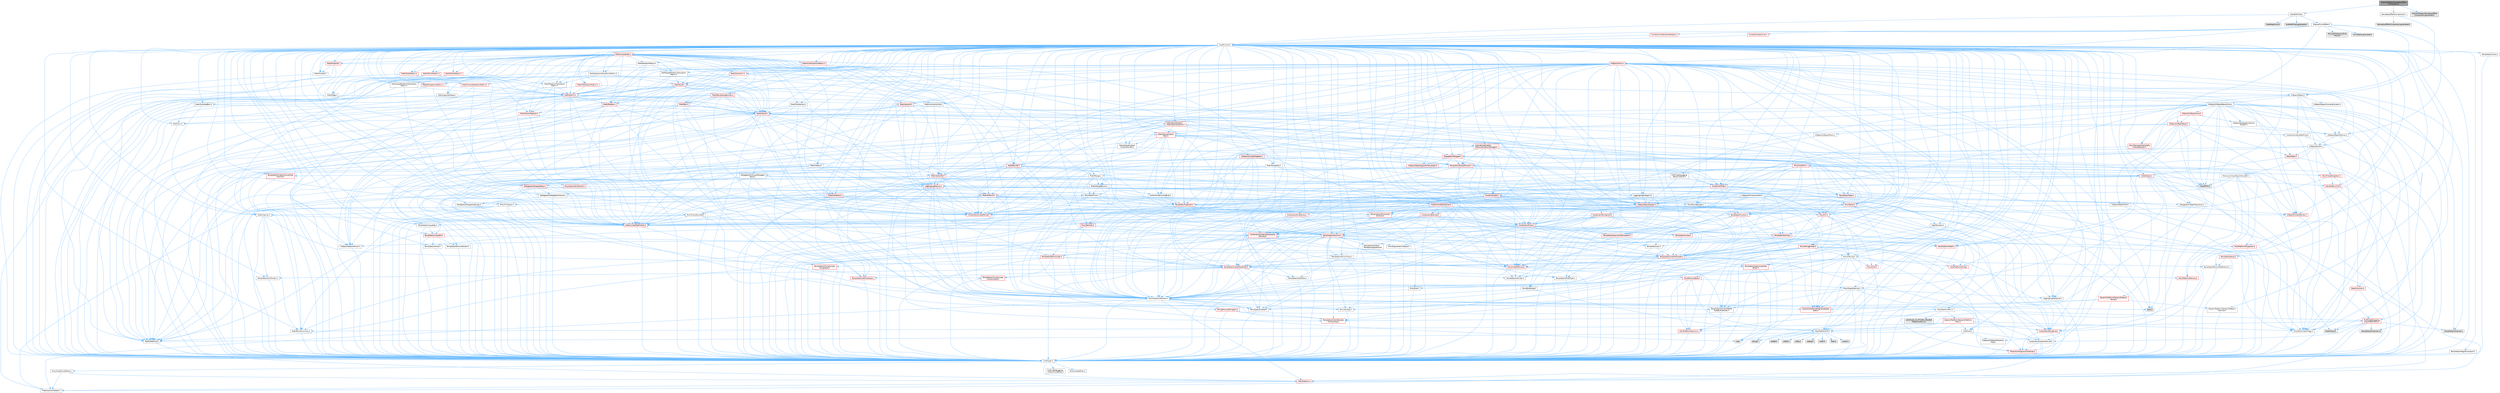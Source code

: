 digraph "ChanceToApplyGameplayEffectComponent.h"
{
 // INTERACTIVE_SVG=YES
 // LATEX_PDF_SIZE
  bgcolor="transparent";
  edge [fontname=Helvetica,fontsize=10,labelfontname=Helvetica,labelfontsize=10];
  node [fontname=Helvetica,fontsize=10,shape=box,height=0.2,width=0.4];
  Node1 [id="Node000001",label="ChanceToApplyGameplayEffect\lComponent.h",height=0.2,width=0.4,color="gray40", fillcolor="grey60", style="filled", fontcolor="black",tooltip=" "];
  Node1 -> Node2 [id="edge1_Node000001_Node000002",color="steelblue1",style="solid",tooltip=" "];
  Node2 [id="Node000002",label="GameplayEffectComponent.h",height=0.2,width=0.4,color="grey40", fillcolor="white", style="filled",URL="$d2/d54/GameplayEffectComponent_8h.html",tooltip=" "];
  Node2 -> Node3 [id="edge2_Node000002_Node000003",color="steelblue1",style="solid",tooltip=" "];
  Node3 [id="Node000003",label="UObject/Object.h",height=0.2,width=0.4,color="grey40", fillcolor="white", style="filled",URL="$db/dbf/Object_8h.html",tooltip=" "];
  Node3 -> Node4 [id="edge3_Node000003_Node000004",color="steelblue1",style="solid",tooltip=" "];
  Node4 [id="Node000004",label="UObject/Script.h",height=0.2,width=0.4,color="grey40", fillcolor="white", style="filled",URL="$de/dc6/Script_8h.html",tooltip=" "];
  Node4 -> Node5 [id="edge4_Node000004_Node000005",color="steelblue1",style="solid",tooltip=" "];
  Node5 [id="Node000005",label="Delegates/Delegate.h",height=0.2,width=0.4,color="red", fillcolor="#FFF0F0", style="filled",URL="$d4/d80/Delegate_8h.html",tooltip=" "];
  Node5 -> Node6 [id="edge5_Node000005_Node000006",color="steelblue1",style="solid",tooltip=" "];
  Node6 [id="Node000006",label="CoreTypes.h",height=0.2,width=0.4,color="grey40", fillcolor="white", style="filled",URL="$dc/dec/CoreTypes_8h.html",tooltip=" "];
  Node6 -> Node7 [id="edge6_Node000006_Node000007",color="steelblue1",style="solid",tooltip=" "];
  Node7 [id="Node000007",label="HAL/Platform.h",height=0.2,width=0.4,color="red", fillcolor="#FFF0F0", style="filled",URL="$d9/dd0/Platform_8h.html",tooltip=" "];
  Node7 -> Node11 [id="edge7_Node000007_Node000011",color="steelblue1",style="solid",tooltip=" "];
  Node11 [id="Node000011",label="PreprocessorHelpers.h",height=0.2,width=0.4,color="grey40", fillcolor="white", style="filled",URL="$db/ddb/PreprocessorHelpers_8h.html",tooltip=" "];
  Node6 -> Node17 [id="edge8_Node000006_Node000017",color="steelblue1",style="solid",tooltip=" "];
  Node17 [id="Node000017",label="ProfilingDebugging\l/UMemoryDefines.h",height=0.2,width=0.4,color="grey40", fillcolor="white", style="filled",URL="$d2/da2/UMemoryDefines_8h.html",tooltip=" "];
  Node6 -> Node18 [id="edge9_Node000006_Node000018",color="steelblue1",style="solid",tooltip=" "];
  Node18 [id="Node000018",label="Misc/CoreMiscDefines.h",height=0.2,width=0.4,color="grey40", fillcolor="white", style="filled",URL="$da/d38/CoreMiscDefines_8h.html",tooltip=" "];
  Node18 -> Node7 [id="edge10_Node000018_Node000007",color="steelblue1",style="solid",tooltip=" "];
  Node18 -> Node11 [id="edge11_Node000018_Node000011",color="steelblue1",style="solid",tooltip=" "];
  Node6 -> Node19 [id="edge12_Node000006_Node000019",color="steelblue1",style="solid",tooltip=" "];
  Node19 [id="Node000019",label="Misc/CoreDefines.h",height=0.2,width=0.4,color="grey40", fillcolor="white", style="filled",URL="$d3/dd2/CoreDefines_8h.html",tooltip=" "];
  Node5 -> Node20 [id="edge13_Node000005_Node000020",color="steelblue1",style="solid",tooltip=" "];
  Node20 [id="Node000020",label="Misc/AssertionMacros.h",height=0.2,width=0.4,color="grey40", fillcolor="white", style="filled",URL="$d0/dfa/AssertionMacros_8h.html",tooltip=" "];
  Node20 -> Node6 [id="edge14_Node000020_Node000006",color="steelblue1",style="solid",tooltip=" "];
  Node20 -> Node7 [id="edge15_Node000020_Node000007",color="steelblue1",style="solid",tooltip=" "];
  Node20 -> Node21 [id="edge16_Node000020_Node000021",color="steelblue1",style="solid",tooltip=" "];
  Node21 [id="Node000021",label="HAL/PlatformMisc.h",height=0.2,width=0.4,color="grey40", fillcolor="white", style="filled",URL="$d0/df5/PlatformMisc_8h.html",tooltip=" "];
  Node21 -> Node6 [id="edge17_Node000021_Node000006",color="steelblue1",style="solid",tooltip=" "];
  Node21 -> Node22 [id="edge18_Node000021_Node000022",color="steelblue1",style="solid",tooltip=" "];
  Node22 [id="Node000022",label="GenericPlatform/GenericPlatform\lMisc.h",height=0.2,width=0.4,color="red", fillcolor="#FFF0F0", style="filled",URL="$db/d9a/GenericPlatformMisc_8h.html",tooltip=" "];
  Node22 -> Node23 [id="edge19_Node000022_Node000023",color="steelblue1",style="solid",tooltip=" "];
  Node23 [id="Node000023",label="Containers/StringFwd.h",height=0.2,width=0.4,color="red", fillcolor="#FFF0F0", style="filled",URL="$df/d37/StringFwd_8h.html",tooltip=" "];
  Node23 -> Node6 [id="edge20_Node000023_Node000006",color="steelblue1",style="solid",tooltip=" "];
  Node23 -> Node26 [id="edge21_Node000023_Node000026",color="steelblue1",style="solid",tooltip=" "];
  Node26 [id="Node000026",label="Traits/IsContiguousContainer.h",height=0.2,width=0.4,color="red", fillcolor="#FFF0F0", style="filled",URL="$d5/d3c/IsContiguousContainer_8h.html",tooltip=" "];
  Node26 -> Node6 [id="edge22_Node000026_Node000006",color="steelblue1",style="solid",tooltip=" "];
  Node22 -> Node28 [id="edge23_Node000022_Node000028",color="steelblue1",style="solid",tooltip=" "];
  Node28 [id="Node000028",label="CoreFwd.h",height=0.2,width=0.4,color="grey40", fillcolor="white", style="filled",URL="$d1/d1e/CoreFwd_8h.html",tooltip=" "];
  Node28 -> Node6 [id="edge24_Node000028_Node000006",color="steelblue1",style="solid",tooltip=" "];
  Node28 -> Node29 [id="edge25_Node000028_Node000029",color="steelblue1",style="solid",tooltip=" "];
  Node29 [id="Node000029",label="Containers/ContainersFwd.h",height=0.2,width=0.4,color="grey40", fillcolor="white", style="filled",URL="$d4/d0a/ContainersFwd_8h.html",tooltip=" "];
  Node29 -> Node7 [id="edge26_Node000029_Node000007",color="steelblue1",style="solid",tooltip=" "];
  Node29 -> Node6 [id="edge27_Node000029_Node000006",color="steelblue1",style="solid",tooltip=" "];
  Node29 -> Node26 [id="edge28_Node000029_Node000026",color="steelblue1",style="solid",tooltip=" "];
  Node28 -> Node30 [id="edge29_Node000028_Node000030",color="steelblue1",style="solid",tooltip=" "];
  Node30 [id="Node000030",label="Math/MathFwd.h",height=0.2,width=0.4,color="grey40", fillcolor="white", style="filled",URL="$d2/d10/MathFwd_8h.html",tooltip=" "];
  Node30 -> Node7 [id="edge30_Node000030_Node000007",color="steelblue1",style="solid",tooltip=" "];
  Node28 -> Node31 [id="edge31_Node000028_Node000031",color="steelblue1",style="solid",tooltip=" "];
  Node31 [id="Node000031",label="UObject/UObjectHierarchy\lFwd.h",height=0.2,width=0.4,color="grey40", fillcolor="white", style="filled",URL="$d3/d13/UObjectHierarchyFwd_8h.html",tooltip=" "];
  Node22 -> Node6 [id="edge32_Node000022_Node000006",color="steelblue1",style="solid",tooltip=" "];
  Node22 -> Node33 [id="edge33_Node000022_Node000033",color="steelblue1",style="solid",tooltip=" "];
  Node33 [id="Node000033",label="HAL/PlatformCrt.h",height=0.2,width=0.4,color="grey40", fillcolor="white", style="filled",URL="$d8/d75/PlatformCrt_8h.html",tooltip=" "];
  Node33 -> Node34 [id="edge34_Node000033_Node000034",color="steelblue1",style="solid",tooltip=" "];
  Node34 [id="Node000034",label="new",height=0.2,width=0.4,color="grey60", fillcolor="#E0E0E0", style="filled",tooltip=" "];
  Node33 -> Node35 [id="edge35_Node000033_Node000035",color="steelblue1",style="solid",tooltip=" "];
  Node35 [id="Node000035",label="wchar.h",height=0.2,width=0.4,color="grey60", fillcolor="#E0E0E0", style="filled",tooltip=" "];
  Node33 -> Node36 [id="edge36_Node000033_Node000036",color="steelblue1",style="solid",tooltip=" "];
  Node36 [id="Node000036",label="stddef.h",height=0.2,width=0.4,color="grey60", fillcolor="#E0E0E0", style="filled",tooltip=" "];
  Node33 -> Node37 [id="edge37_Node000033_Node000037",color="steelblue1",style="solid",tooltip=" "];
  Node37 [id="Node000037",label="stdlib.h",height=0.2,width=0.4,color="grey60", fillcolor="#E0E0E0", style="filled",tooltip=" "];
  Node33 -> Node38 [id="edge38_Node000033_Node000038",color="steelblue1",style="solid",tooltip=" "];
  Node38 [id="Node000038",label="stdio.h",height=0.2,width=0.4,color="grey60", fillcolor="#E0E0E0", style="filled",tooltip=" "];
  Node33 -> Node39 [id="edge39_Node000033_Node000039",color="steelblue1",style="solid",tooltip=" "];
  Node39 [id="Node000039",label="stdarg.h",height=0.2,width=0.4,color="grey60", fillcolor="#E0E0E0", style="filled",tooltip=" "];
  Node33 -> Node40 [id="edge40_Node000033_Node000040",color="steelblue1",style="solid",tooltip=" "];
  Node40 [id="Node000040",label="math.h",height=0.2,width=0.4,color="grey60", fillcolor="#E0E0E0", style="filled",tooltip=" "];
  Node33 -> Node41 [id="edge41_Node000033_Node000041",color="steelblue1",style="solid",tooltip=" "];
  Node41 [id="Node000041",label="float.h",height=0.2,width=0.4,color="grey60", fillcolor="#E0E0E0", style="filled",tooltip=" "];
  Node33 -> Node42 [id="edge42_Node000033_Node000042",color="steelblue1",style="solid",tooltip=" "];
  Node42 [id="Node000042",label="string.h",height=0.2,width=0.4,color="grey60", fillcolor="#E0E0E0", style="filled",tooltip=" "];
  Node22 -> Node43 [id="edge43_Node000022_Node000043",color="steelblue1",style="solid",tooltip=" "];
  Node43 [id="Node000043",label="Math/NumericLimits.h",height=0.2,width=0.4,color="grey40", fillcolor="white", style="filled",URL="$df/d1b/NumericLimits_8h.html",tooltip=" "];
  Node43 -> Node6 [id="edge44_Node000043_Node000006",color="steelblue1",style="solid",tooltip=" "];
  Node22 -> Node45 [id="edge45_Node000022_Node000045",color="steelblue1",style="solid",tooltip=" "];
  Node45 [id="Node000045",label="Misc/EnumClassFlags.h",height=0.2,width=0.4,color="grey40", fillcolor="white", style="filled",URL="$d8/de7/EnumClassFlags_8h.html",tooltip=" "];
  Node21 -> Node48 [id="edge46_Node000021_Node000048",color="steelblue1",style="solid",tooltip=" "];
  Node48 [id="Node000048",label="COMPILED_PLATFORM_HEADER\l(PlatformMisc.h)",height=0.2,width=0.4,color="grey60", fillcolor="#E0E0E0", style="filled",tooltip=" "];
  Node21 -> Node49 [id="edge47_Node000021_Node000049",color="steelblue1",style="solid",tooltip=" "];
  Node49 [id="Node000049",label="ProfilingDebugging\l/CpuProfilerTrace.h",height=0.2,width=0.4,color="red", fillcolor="#FFF0F0", style="filled",URL="$da/dcb/CpuProfilerTrace_8h.html",tooltip=" "];
  Node49 -> Node6 [id="edge48_Node000049_Node000006",color="steelblue1",style="solid",tooltip=" "];
  Node49 -> Node29 [id="edge49_Node000049_Node000029",color="steelblue1",style="solid",tooltip=" "];
  Node49 -> Node50 [id="edge50_Node000049_Node000050",color="steelblue1",style="solid",tooltip=" "];
  Node50 [id="Node000050",label="HAL/PlatformAtomics.h",height=0.2,width=0.4,color="red", fillcolor="#FFF0F0", style="filled",URL="$d3/d36/PlatformAtomics_8h.html",tooltip=" "];
  Node50 -> Node6 [id="edge51_Node000050_Node000006",color="steelblue1",style="solid",tooltip=" "];
  Node49 -> Node11 [id="edge52_Node000049_Node000011",color="steelblue1",style="solid",tooltip=" "];
  Node49 -> Node54 [id="edge53_Node000049_Node000054",color="steelblue1",style="solid",tooltip=" "];
  Node54 [id="Node000054",label="Trace/Detail/Channel.h",height=0.2,width=0.4,color="grey60", fillcolor="#E0E0E0", style="filled",tooltip=" "];
  Node49 -> Node55 [id="edge54_Node000049_Node000055",color="steelblue1",style="solid",tooltip=" "];
  Node55 [id="Node000055",label="Trace/Detail/Channel.inl",height=0.2,width=0.4,color="grey60", fillcolor="#E0E0E0", style="filled",tooltip=" "];
  Node49 -> Node56 [id="edge55_Node000049_Node000056",color="steelblue1",style="solid",tooltip=" "];
  Node56 [id="Node000056",label="Trace/Trace.h",height=0.2,width=0.4,color="grey60", fillcolor="#E0E0E0", style="filled",tooltip=" "];
  Node20 -> Node11 [id="edge56_Node000020_Node000011",color="steelblue1",style="solid",tooltip=" "];
  Node20 -> Node57 [id="edge57_Node000020_Node000057",color="steelblue1",style="solid",tooltip=" "];
  Node57 [id="Node000057",label="Templates/EnableIf.h",height=0.2,width=0.4,color="grey40", fillcolor="white", style="filled",URL="$d7/d60/EnableIf_8h.html",tooltip=" "];
  Node57 -> Node6 [id="edge58_Node000057_Node000006",color="steelblue1",style="solid",tooltip=" "];
  Node20 -> Node58 [id="edge59_Node000020_Node000058",color="steelblue1",style="solid",tooltip=" "];
  Node58 [id="Node000058",label="Templates/IsArrayOrRefOf\lTypeByPredicate.h",height=0.2,width=0.4,color="grey40", fillcolor="white", style="filled",URL="$d6/da1/IsArrayOrRefOfTypeByPredicate_8h.html",tooltip=" "];
  Node58 -> Node6 [id="edge60_Node000058_Node000006",color="steelblue1",style="solid",tooltip=" "];
  Node20 -> Node59 [id="edge61_Node000020_Node000059",color="steelblue1",style="solid",tooltip=" "];
  Node59 [id="Node000059",label="Templates/IsValidVariadic\lFunctionArg.h",height=0.2,width=0.4,color="red", fillcolor="#FFF0F0", style="filled",URL="$d0/dc8/IsValidVariadicFunctionArg_8h.html",tooltip=" "];
  Node59 -> Node6 [id="edge62_Node000059_Node000006",color="steelblue1",style="solid",tooltip=" "];
  Node20 -> Node61 [id="edge63_Node000020_Node000061",color="steelblue1",style="solid",tooltip=" "];
  Node61 [id="Node000061",label="Traits/IsCharEncodingCompatible\lWith.h",height=0.2,width=0.4,color="red", fillcolor="#FFF0F0", style="filled",URL="$df/dd1/IsCharEncodingCompatibleWith_8h.html",tooltip=" "];
  Node20 -> Node63 [id="edge64_Node000020_Node000063",color="steelblue1",style="solid",tooltip=" "];
  Node63 [id="Node000063",label="Misc/VarArgs.h",height=0.2,width=0.4,color="grey40", fillcolor="white", style="filled",URL="$d5/d6f/VarArgs_8h.html",tooltip=" "];
  Node63 -> Node6 [id="edge65_Node000063_Node000006",color="steelblue1",style="solid",tooltip=" "];
  Node20 -> Node64 [id="edge66_Node000020_Node000064",color="steelblue1",style="solid",tooltip=" "];
  Node64 [id="Node000064",label="String/FormatStringSan.h",height=0.2,width=0.4,color="red", fillcolor="#FFF0F0", style="filled",URL="$d3/d8b/FormatStringSan_8h.html",tooltip=" "];
  Node64 -> Node6 [id="edge67_Node000064_Node000006",color="steelblue1",style="solid",tooltip=" "];
  Node64 -> Node59 [id="edge68_Node000064_Node000059",color="steelblue1",style="solid",tooltip=" "];
  Node64 -> Node29 [id="edge69_Node000064_Node000029",color="steelblue1",style="solid",tooltip=" "];
  Node20 -> Node70 [id="edge70_Node000020_Node000070",color="steelblue1",style="solid",tooltip=" "];
  Node70 [id="Node000070",label="atomic",height=0.2,width=0.4,color="grey60", fillcolor="#E0E0E0", style="filled",tooltip=" "];
  Node5 -> Node71 [id="edge71_Node000005_Node000071",color="steelblue1",style="solid",tooltip=" "];
  Node71 [id="Node000071",label="UObject/NameTypes.h",height=0.2,width=0.4,color="red", fillcolor="#FFF0F0", style="filled",URL="$d6/d35/NameTypes_8h.html",tooltip=" "];
  Node71 -> Node6 [id="edge72_Node000071_Node000006",color="steelblue1",style="solid",tooltip=" "];
  Node71 -> Node20 [id="edge73_Node000071_Node000020",color="steelblue1",style="solid",tooltip=" "];
  Node71 -> Node72 [id="edge74_Node000071_Node000072",color="steelblue1",style="solid",tooltip=" "];
  Node72 [id="Node000072",label="HAL/UnrealMemory.h",height=0.2,width=0.4,color="red", fillcolor="#FFF0F0", style="filled",URL="$d9/d96/UnrealMemory_8h.html",tooltip=" "];
  Node72 -> Node6 [id="edge75_Node000072_Node000006",color="steelblue1",style="solid",tooltip=" "];
  Node72 -> Node76 [id="edge76_Node000072_Node000076",color="steelblue1",style="solid",tooltip=" "];
  Node76 [id="Node000076",label="HAL/MemoryBase.h",height=0.2,width=0.4,color="red", fillcolor="#FFF0F0", style="filled",URL="$d6/d9f/MemoryBase_8h.html",tooltip=" "];
  Node76 -> Node6 [id="edge77_Node000076_Node000006",color="steelblue1",style="solid",tooltip=" "];
  Node76 -> Node50 [id="edge78_Node000076_Node000050",color="steelblue1",style="solid",tooltip=" "];
  Node76 -> Node33 [id="edge79_Node000076_Node000033",color="steelblue1",style="solid",tooltip=" "];
  Node76 -> Node77 [id="edge80_Node000076_Node000077",color="steelblue1",style="solid",tooltip=" "];
  Node77 [id="Node000077",label="Misc/Exec.h",height=0.2,width=0.4,color="grey40", fillcolor="white", style="filled",URL="$de/ddb/Exec_8h.html",tooltip=" "];
  Node77 -> Node6 [id="edge81_Node000077_Node000006",color="steelblue1",style="solid",tooltip=" "];
  Node77 -> Node20 [id="edge82_Node000077_Node000020",color="steelblue1",style="solid",tooltip=" "];
  Node76 -> Node78 [id="edge83_Node000076_Node000078",color="steelblue1",style="solid",tooltip=" "];
  Node78 [id="Node000078",label="Misc/OutputDevice.h",height=0.2,width=0.4,color="grey40", fillcolor="white", style="filled",URL="$d7/d32/OutputDevice_8h.html",tooltip=" "];
  Node78 -> Node28 [id="edge84_Node000078_Node000028",color="steelblue1",style="solid",tooltip=" "];
  Node78 -> Node6 [id="edge85_Node000078_Node000006",color="steelblue1",style="solid",tooltip=" "];
  Node78 -> Node79 [id="edge86_Node000078_Node000079",color="steelblue1",style="solid",tooltip=" "];
  Node79 [id="Node000079",label="Logging/LogVerbosity.h",height=0.2,width=0.4,color="grey40", fillcolor="white", style="filled",URL="$d2/d8f/LogVerbosity_8h.html",tooltip=" "];
  Node79 -> Node6 [id="edge87_Node000079_Node000006",color="steelblue1",style="solid",tooltip=" "];
  Node78 -> Node63 [id="edge88_Node000078_Node000063",color="steelblue1",style="solid",tooltip=" "];
  Node78 -> Node58 [id="edge89_Node000078_Node000058",color="steelblue1",style="solid",tooltip=" "];
  Node78 -> Node59 [id="edge90_Node000078_Node000059",color="steelblue1",style="solid",tooltip=" "];
  Node78 -> Node61 [id="edge91_Node000078_Node000061",color="steelblue1",style="solid",tooltip=" "];
  Node72 -> Node89 [id="edge92_Node000072_Node000089",color="steelblue1",style="solid",tooltip=" "];
  Node89 [id="Node000089",label="HAL/PlatformMemory.h",height=0.2,width=0.4,color="red", fillcolor="#FFF0F0", style="filled",URL="$de/d68/PlatformMemory_8h.html",tooltip=" "];
  Node89 -> Node6 [id="edge93_Node000089_Node000006",color="steelblue1",style="solid",tooltip=" "];
  Node72 -> Node92 [id="edge94_Node000072_Node000092",color="steelblue1",style="solid",tooltip=" "];
  Node92 [id="Node000092",label="Templates/IsPointer.h",height=0.2,width=0.4,color="grey40", fillcolor="white", style="filled",URL="$d7/d05/IsPointer_8h.html",tooltip=" "];
  Node92 -> Node6 [id="edge95_Node000092_Node000006",color="steelblue1",style="solid",tooltip=" "];
  Node71 -> Node93 [id="edge96_Node000071_Node000093",color="steelblue1",style="solid",tooltip=" "];
  Node93 [id="Node000093",label="Templates/UnrealTypeTraits.h",height=0.2,width=0.4,color="red", fillcolor="#FFF0F0", style="filled",URL="$d2/d2d/UnrealTypeTraits_8h.html",tooltip=" "];
  Node93 -> Node6 [id="edge97_Node000093_Node000006",color="steelblue1",style="solid",tooltip=" "];
  Node93 -> Node92 [id="edge98_Node000093_Node000092",color="steelblue1",style="solid",tooltip=" "];
  Node93 -> Node20 [id="edge99_Node000093_Node000020",color="steelblue1",style="solid",tooltip=" "];
  Node93 -> Node85 [id="edge100_Node000093_Node000085",color="steelblue1",style="solid",tooltip=" "];
  Node85 [id="Node000085",label="Templates/AndOrNot.h",height=0.2,width=0.4,color="grey40", fillcolor="white", style="filled",URL="$db/d0a/AndOrNot_8h.html",tooltip=" "];
  Node85 -> Node6 [id="edge101_Node000085_Node000006",color="steelblue1",style="solid",tooltip=" "];
  Node93 -> Node57 [id="edge102_Node000093_Node000057",color="steelblue1",style="solid",tooltip=" "];
  Node93 -> Node94 [id="edge103_Node000093_Node000094",color="steelblue1",style="solid",tooltip=" "];
  Node94 [id="Node000094",label="Templates/IsArithmetic.h",height=0.2,width=0.4,color="grey40", fillcolor="white", style="filled",URL="$d2/d5d/IsArithmetic_8h.html",tooltip=" "];
  Node94 -> Node6 [id="edge104_Node000094_Node000006",color="steelblue1",style="solid",tooltip=" "];
  Node93 -> Node96 [id="edge105_Node000093_Node000096",color="steelblue1",style="solid",tooltip=" "];
  Node96 [id="Node000096",label="Templates/IsPODType.h",height=0.2,width=0.4,color="grey40", fillcolor="white", style="filled",URL="$d7/db1/IsPODType_8h.html",tooltip=" "];
  Node96 -> Node6 [id="edge106_Node000096_Node000006",color="steelblue1",style="solid",tooltip=" "];
  Node93 -> Node97 [id="edge107_Node000093_Node000097",color="steelblue1",style="solid",tooltip=" "];
  Node97 [id="Node000097",label="Templates/IsUECoreType.h",height=0.2,width=0.4,color="red", fillcolor="#FFF0F0", style="filled",URL="$d1/db8/IsUECoreType_8h.html",tooltip=" "];
  Node97 -> Node6 [id="edge108_Node000097_Node000006",color="steelblue1",style="solid",tooltip=" "];
  Node93 -> Node86 [id="edge109_Node000093_Node000086",color="steelblue1",style="solid",tooltip=" "];
  Node86 [id="Node000086",label="Templates/IsTriviallyCopy\lConstructible.h",height=0.2,width=0.4,color="red", fillcolor="#FFF0F0", style="filled",URL="$d3/d78/IsTriviallyCopyConstructible_8h.html",tooltip=" "];
  Node86 -> Node6 [id="edge110_Node000086_Node000006",color="steelblue1",style="solid",tooltip=" "];
  Node71 -> Node98 [id="edge111_Node000071_Node000098",color="steelblue1",style="solid",tooltip=" "];
  Node98 [id="Node000098",label="Templates/UnrealTemplate.h",height=0.2,width=0.4,color="red", fillcolor="#FFF0F0", style="filled",URL="$d4/d24/UnrealTemplate_8h.html",tooltip=" "];
  Node98 -> Node6 [id="edge112_Node000098_Node000006",color="steelblue1",style="solid",tooltip=" "];
  Node98 -> Node92 [id="edge113_Node000098_Node000092",color="steelblue1",style="solid",tooltip=" "];
  Node98 -> Node72 [id="edge114_Node000098_Node000072",color="steelblue1",style="solid",tooltip=" "];
  Node98 -> Node93 [id="edge115_Node000098_Node000093",color="steelblue1",style="solid",tooltip=" "];
  Node98 -> Node101 [id="edge116_Node000098_Node000101",color="steelblue1",style="solid",tooltip=" "];
  Node101 [id="Node000101",label="Templates/RemoveReference.h",height=0.2,width=0.4,color="grey40", fillcolor="white", style="filled",URL="$da/dbe/RemoveReference_8h.html",tooltip=" "];
  Node101 -> Node6 [id="edge117_Node000101_Node000006",color="steelblue1",style="solid",tooltip=" "];
  Node98 -> Node102 [id="edge118_Node000098_Node000102",color="steelblue1",style="solid",tooltip=" "];
  Node102 [id="Node000102",label="Templates/TypeCompatible\lBytes.h",height=0.2,width=0.4,color="red", fillcolor="#FFF0F0", style="filled",URL="$df/d0a/TypeCompatibleBytes_8h.html",tooltip=" "];
  Node102 -> Node6 [id="edge119_Node000102_Node000006",color="steelblue1",style="solid",tooltip=" "];
  Node102 -> Node42 [id="edge120_Node000102_Node000042",color="steelblue1",style="solid",tooltip=" "];
  Node102 -> Node34 [id="edge121_Node000102_Node000034",color="steelblue1",style="solid",tooltip=" "];
  Node98 -> Node26 [id="edge122_Node000098_Node000026",color="steelblue1",style="solid",tooltip=" "];
  Node71 -> Node104 [id="edge123_Node000071_Node000104",color="steelblue1",style="solid",tooltip=" "];
  Node104 [id="Node000104",label="Containers/UnrealString.h",height=0.2,width=0.4,color="red", fillcolor="#FFF0F0", style="filled",URL="$d5/dba/UnrealString_8h.html",tooltip=" "];
  Node71 -> Node111 [id="edge124_Node000071_Node000111",color="steelblue1",style="solid",tooltip=" "];
  Node111 [id="Node000111",label="Containers/StringConv.h",height=0.2,width=0.4,color="red", fillcolor="#FFF0F0", style="filled",URL="$d3/ddf/StringConv_8h.html",tooltip=" "];
  Node111 -> Node6 [id="edge125_Node000111_Node000006",color="steelblue1",style="solid",tooltip=" "];
  Node111 -> Node20 [id="edge126_Node000111_Node000020",color="steelblue1",style="solid",tooltip=" "];
  Node111 -> Node112 [id="edge127_Node000111_Node000112",color="steelblue1",style="solid",tooltip=" "];
  Node112 [id="Node000112",label="Containers/ContainerAllocation\lPolicies.h",height=0.2,width=0.4,color="red", fillcolor="#FFF0F0", style="filled",URL="$d7/dff/ContainerAllocationPolicies_8h.html",tooltip=" "];
  Node112 -> Node6 [id="edge128_Node000112_Node000006",color="steelblue1",style="solid",tooltip=" "];
  Node112 -> Node112 [id="edge129_Node000112_Node000112",color="steelblue1",style="solid",tooltip=" "];
  Node112 -> Node114 [id="edge130_Node000112_Node000114",color="steelblue1",style="solid",tooltip=" "];
  Node114 [id="Node000114",label="HAL/PlatformMath.h",height=0.2,width=0.4,color="red", fillcolor="#FFF0F0", style="filled",URL="$dc/d53/PlatformMath_8h.html",tooltip=" "];
  Node114 -> Node6 [id="edge131_Node000114_Node000006",color="steelblue1",style="solid",tooltip=" "];
  Node112 -> Node72 [id="edge132_Node000112_Node000072",color="steelblue1",style="solid",tooltip=" "];
  Node112 -> Node43 [id="edge133_Node000112_Node000043",color="steelblue1",style="solid",tooltip=" "];
  Node112 -> Node20 [id="edge134_Node000112_Node000020",color="steelblue1",style="solid",tooltip=" "];
  Node112 -> Node123 [id="edge135_Node000112_Node000123",color="steelblue1",style="solid",tooltip=" "];
  Node123 [id="Node000123",label="Templates/MemoryOps.h",height=0.2,width=0.4,color="red", fillcolor="#FFF0F0", style="filled",URL="$db/dea/MemoryOps_8h.html",tooltip=" "];
  Node123 -> Node6 [id="edge136_Node000123_Node000006",color="steelblue1",style="solid",tooltip=" "];
  Node123 -> Node72 [id="edge137_Node000123_Node000072",color="steelblue1",style="solid",tooltip=" "];
  Node123 -> Node87 [id="edge138_Node000123_Node000087",color="steelblue1",style="solid",tooltip=" "];
  Node87 [id="Node000087",label="Templates/IsTriviallyCopy\lAssignable.h",height=0.2,width=0.4,color="red", fillcolor="#FFF0F0", style="filled",URL="$d2/df2/IsTriviallyCopyAssignable_8h.html",tooltip=" "];
  Node87 -> Node6 [id="edge139_Node000087_Node000006",color="steelblue1",style="solid",tooltip=" "];
  Node123 -> Node86 [id="edge140_Node000123_Node000086",color="steelblue1",style="solid",tooltip=" "];
  Node123 -> Node93 [id="edge141_Node000123_Node000093",color="steelblue1",style="solid",tooltip=" "];
  Node123 -> Node34 [id="edge142_Node000123_Node000034",color="steelblue1",style="solid",tooltip=" "];
  Node112 -> Node102 [id="edge143_Node000112_Node000102",color="steelblue1",style="solid",tooltip=" "];
  Node111 -> Node124 [id="edge144_Node000111_Node000124",color="steelblue1",style="solid",tooltip=" "];
  Node124 [id="Node000124",label="Containers/Array.h",height=0.2,width=0.4,color="red", fillcolor="#FFF0F0", style="filled",URL="$df/dd0/Array_8h.html",tooltip=" "];
  Node124 -> Node6 [id="edge145_Node000124_Node000006",color="steelblue1",style="solid",tooltip=" "];
  Node124 -> Node20 [id="edge146_Node000124_Node000020",color="steelblue1",style="solid",tooltip=" "];
  Node124 -> Node72 [id="edge147_Node000124_Node000072",color="steelblue1",style="solid",tooltip=" "];
  Node124 -> Node93 [id="edge148_Node000124_Node000093",color="steelblue1",style="solid",tooltip=" "];
  Node124 -> Node98 [id="edge149_Node000124_Node000098",color="steelblue1",style="solid",tooltip=" "];
  Node124 -> Node112 [id="edge150_Node000124_Node000112",color="steelblue1",style="solid",tooltip=" "];
  Node124 -> Node131 [id="edge151_Node000124_Node000131",color="steelblue1",style="solid",tooltip=" "];
  Node131 [id="Node000131",label="Serialization/Archive.h",height=0.2,width=0.4,color="red", fillcolor="#FFF0F0", style="filled",URL="$d7/d3b/Archive_8h.html",tooltip=" "];
  Node131 -> Node28 [id="edge152_Node000131_Node000028",color="steelblue1",style="solid",tooltip=" "];
  Node131 -> Node6 [id="edge153_Node000131_Node000006",color="steelblue1",style="solid",tooltip=" "];
  Node131 -> Node132 [id="edge154_Node000131_Node000132",color="steelblue1",style="solid",tooltip=" "];
  Node132 [id="Node000132",label="HAL/PlatformProperties.h",height=0.2,width=0.4,color="red", fillcolor="#FFF0F0", style="filled",URL="$d9/db0/PlatformProperties_8h.html",tooltip=" "];
  Node132 -> Node6 [id="edge155_Node000132_Node000006",color="steelblue1",style="solid",tooltip=" "];
  Node131 -> Node135 [id="edge156_Node000131_Node000135",color="steelblue1",style="solid",tooltip=" "];
  Node135 [id="Node000135",label="Internationalization\l/TextNamespaceFwd.h",height=0.2,width=0.4,color="grey40", fillcolor="white", style="filled",URL="$d8/d97/TextNamespaceFwd_8h.html",tooltip=" "];
  Node135 -> Node6 [id="edge157_Node000135_Node000006",color="steelblue1",style="solid",tooltip=" "];
  Node131 -> Node30 [id="edge158_Node000131_Node000030",color="steelblue1",style="solid",tooltip=" "];
  Node131 -> Node20 [id="edge159_Node000131_Node000020",color="steelblue1",style="solid",tooltip=" "];
  Node131 -> Node136 [id="edge160_Node000131_Node000136",color="steelblue1",style="solid",tooltip=" "];
  Node136 [id="Node000136",label="Misc/EngineVersionBase.h",height=0.2,width=0.4,color="grey40", fillcolor="white", style="filled",URL="$d5/d2b/EngineVersionBase_8h.html",tooltip=" "];
  Node136 -> Node6 [id="edge161_Node000136_Node000006",color="steelblue1",style="solid",tooltip=" "];
  Node131 -> Node63 [id="edge162_Node000131_Node000063",color="steelblue1",style="solid",tooltip=" "];
  Node131 -> Node57 [id="edge163_Node000131_Node000057",color="steelblue1",style="solid",tooltip=" "];
  Node131 -> Node58 [id="edge164_Node000131_Node000058",color="steelblue1",style="solid",tooltip=" "];
  Node131 -> Node139 [id="edge165_Node000131_Node000139",color="steelblue1",style="solid",tooltip=" "];
  Node139 [id="Node000139",label="Templates/IsEnumClass.h",height=0.2,width=0.4,color="grey40", fillcolor="white", style="filled",URL="$d7/d15/IsEnumClass_8h.html",tooltip=" "];
  Node139 -> Node6 [id="edge166_Node000139_Node000006",color="steelblue1",style="solid",tooltip=" "];
  Node139 -> Node85 [id="edge167_Node000139_Node000085",color="steelblue1",style="solid",tooltip=" "];
  Node131 -> Node59 [id="edge168_Node000131_Node000059",color="steelblue1",style="solid",tooltip=" "];
  Node131 -> Node98 [id="edge169_Node000131_Node000098",color="steelblue1",style="solid",tooltip=" "];
  Node131 -> Node61 [id="edge170_Node000131_Node000061",color="steelblue1",style="solid",tooltip=" "];
  Node131 -> Node140 [id="edge171_Node000131_Node000140",color="steelblue1",style="solid",tooltip=" "];
  Node140 [id="Node000140",label="UObject/ObjectVersion.h",height=0.2,width=0.4,color="grey40", fillcolor="white", style="filled",URL="$da/d63/ObjectVersion_8h.html",tooltip=" "];
  Node140 -> Node6 [id="edge172_Node000140_Node000006",color="steelblue1",style="solid",tooltip=" "];
  Node124 -> Node157 [id="edge173_Node000124_Node000157",color="steelblue1",style="solid",tooltip=" "];
  Node157 [id="Node000157",label="Templates/Invoke.h",height=0.2,width=0.4,color="red", fillcolor="#FFF0F0", style="filled",URL="$d7/deb/Invoke_8h.html",tooltip=" "];
  Node157 -> Node6 [id="edge174_Node000157_Node000006",color="steelblue1",style="solid",tooltip=" "];
  Node157 -> Node98 [id="edge175_Node000157_Node000098",color="steelblue1",style="solid",tooltip=" "];
  Node124 -> Node162 [id="edge176_Node000124_Node000162",color="steelblue1",style="solid",tooltip=" "];
  Node162 [id="Node000162",label="Templates/Less.h",height=0.2,width=0.4,color="grey40", fillcolor="white", style="filled",URL="$de/dc8/Less_8h.html",tooltip=" "];
  Node162 -> Node6 [id="edge177_Node000162_Node000006",color="steelblue1",style="solid",tooltip=" "];
  Node162 -> Node98 [id="edge178_Node000162_Node000098",color="steelblue1",style="solid",tooltip=" "];
  Node124 -> Node170 [id="edge179_Node000124_Node000170",color="steelblue1",style="solid",tooltip=" "];
  Node170 [id="Node000170",label="Templates/Sorting.h",height=0.2,width=0.4,color="red", fillcolor="#FFF0F0", style="filled",URL="$d3/d9e/Sorting_8h.html",tooltip=" "];
  Node170 -> Node6 [id="edge180_Node000170_Node000006",color="steelblue1",style="solid",tooltip=" "];
  Node170 -> Node114 [id="edge181_Node000170_Node000114",color="steelblue1",style="solid",tooltip=" "];
  Node170 -> Node162 [id="edge182_Node000170_Node000162",color="steelblue1",style="solid",tooltip=" "];
  Node124 -> Node174 [id="edge183_Node000124_Node000174",color="steelblue1",style="solid",tooltip=" "];
  Node174 [id="Node000174",label="Templates/AlignmentTemplates.h",height=0.2,width=0.4,color="red", fillcolor="#FFF0F0", style="filled",URL="$dd/d32/AlignmentTemplates_8h.html",tooltip=" "];
  Node174 -> Node6 [id="edge184_Node000174_Node000006",color="steelblue1",style="solid",tooltip=" "];
  Node174 -> Node92 [id="edge185_Node000174_Node000092",color="steelblue1",style="solid",tooltip=" "];
  Node111 -> Node148 [id="edge186_Node000111_Node000148",color="steelblue1",style="solid",tooltip=" "];
  Node148 [id="Node000148",label="Misc/CString.h",height=0.2,width=0.4,color="grey40", fillcolor="white", style="filled",URL="$d2/d49/CString_8h.html",tooltip=" "];
  Node148 -> Node6 [id="edge187_Node000148_Node000006",color="steelblue1",style="solid",tooltip=" "];
  Node148 -> Node33 [id="edge188_Node000148_Node000033",color="steelblue1",style="solid",tooltip=" "];
  Node148 -> Node74 [id="edge189_Node000148_Node000074",color="steelblue1",style="solid",tooltip=" "];
  Node74 [id="Node000074",label="HAL/PlatformString.h",height=0.2,width=0.4,color="red", fillcolor="#FFF0F0", style="filled",URL="$db/db5/PlatformString_8h.html",tooltip=" "];
  Node74 -> Node6 [id="edge190_Node000074_Node000006",color="steelblue1",style="solid",tooltip=" "];
  Node148 -> Node20 [id="edge191_Node000148_Node000020",color="steelblue1",style="solid",tooltip=" "];
  Node148 -> Node149 [id="edge192_Node000148_Node000149",color="steelblue1",style="solid",tooltip=" "];
  Node149 [id="Node000149",label="Misc/Char.h",height=0.2,width=0.4,color="red", fillcolor="#FFF0F0", style="filled",URL="$d0/d58/Char_8h.html",tooltip=" "];
  Node149 -> Node6 [id="edge193_Node000149_Node000006",color="steelblue1",style="solid",tooltip=" "];
  Node148 -> Node63 [id="edge194_Node000148_Node000063",color="steelblue1",style="solid",tooltip=" "];
  Node148 -> Node58 [id="edge195_Node000148_Node000058",color="steelblue1",style="solid",tooltip=" "];
  Node148 -> Node59 [id="edge196_Node000148_Node000059",color="steelblue1",style="solid",tooltip=" "];
  Node148 -> Node61 [id="edge197_Node000148_Node000061",color="steelblue1",style="solid",tooltip=" "];
  Node111 -> Node175 [id="edge198_Node000111_Node000175",color="steelblue1",style="solid",tooltip=" "];
  Node175 [id="Node000175",label="Templates/IsArray.h",height=0.2,width=0.4,color="grey40", fillcolor="white", style="filled",URL="$d8/d8d/IsArray_8h.html",tooltip=" "];
  Node175 -> Node6 [id="edge199_Node000175_Node000006",color="steelblue1",style="solid",tooltip=" "];
  Node111 -> Node98 [id="edge200_Node000111_Node000098",color="steelblue1",style="solid",tooltip=" "];
  Node111 -> Node93 [id="edge201_Node000111_Node000093",color="steelblue1",style="solid",tooltip=" "];
  Node111 -> Node61 [id="edge202_Node000111_Node000061",color="steelblue1",style="solid",tooltip=" "];
  Node111 -> Node26 [id="edge203_Node000111_Node000026",color="steelblue1",style="solid",tooltip=" "];
  Node71 -> Node23 [id="edge204_Node000071_Node000023",color="steelblue1",style="solid",tooltip=" "];
  Node71 -> Node176 [id="edge205_Node000071_Node000176",color="steelblue1",style="solid",tooltip=" "];
  Node176 [id="Node000176",label="UObject/UnrealNames.h",height=0.2,width=0.4,color="red", fillcolor="#FFF0F0", style="filled",URL="$d8/db1/UnrealNames_8h.html",tooltip=" "];
  Node176 -> Node6 [id="edge206_Node000176_Node000006",color="steelblue1",style="solid",tooltip=" "];
  Node71 -> Node178 [id="edge207_Node000071_Node000178",color="steelblue1",style="solid",tooltip=" "];
  Node178 [id="Node000178",label="Misc/StringBuilder.h",height=0.2,width=0.4,color="red", fillcolor="#FFF0F0", style="filled",URL="$d4/d52/StringBuilder_8h.html",tooltip=" "];
  Node178 -> Node23 [id="edge208_Node000178_Node000023",color="steelblue1",style="solid",tooltip=" "];
  Node178 -> Node6 [id="edge209_Node000178_Node000006",color="steelblue1",style="solid",tooltip=" "];
  Node178 -> Node74 [id="edge210_Node000178_Node000074",color="steelblue1",style="solid",tooltip=" "];
  Node178 -> Node72 [id="edge211_Node000178_Node000072",color="steelblue1",style="solid",tooltip=" "];
  Node178 -> Node20 [id="edge212_Node000178_Node000020",color="steelblue1",style="solid",tooltip=" "];
  Node178 -> Node148 [id="edge213_Node000178_Node000148",color="steelblue1",style="solid",tooltip=" "];
  Node178 -> Node57 [id="edge214_Node000178_Node000057",color="steelblue1",style="solid",tooltip=" "];
  Node178 -> Node58 [id="edge215_Node000178_Node000058",color="steelblue1",style="solid",tooltip=" "];
  Node178 -> Node59 [id="edge216_Node000178_Node000059",color="steelblue1",style="solid",tooltip=" "];
  Node178 -> Node98 [id="edge217_Node000178_Node000098",color="steelblue1",style="solid",tooltip=" "];
  Node178 -> Node93 [id="edge218_Node000178_Node000093",color="steelblue1",style="solid",tooltip=" "];
  Node178 -> Node61 [id="edge219_Node000178_Node000061",color="steelblue1",style="solid",tooltip=" "];
  Node178 -> Node26 [id="edge220_Node000178_Node000026",color="steelblue1",style="solid",tooltip=" "];
  Node71 -> Node56 [id="edge221_Node000071_Node000056",color="steelblue1",style="solid",tooltip=" "];
  Node5 -> Node184 [id="edge222_Node000005_Node000184",color="steelblue1",style="solid",tooltip=" "];
  Node184 [id="Node000184",label="Templates/SharedPointer.h",height=0.2,width=0.4,color="red", fillcolor="#FFF0F0", style="filled",URL="$d2/d17/SharedPointer_8h.html",tooltip=" "];
  Node184 -> Node6 [id="edge223_Node000184_Node000006",color="steelblue1",style="solid",tooltip=" "];
  Node184 -> Node185 [id="edge224_Node000184_Node000185",color="steelblue1",style="solid",tooltip=" "];
  Node185 [id="Node000185",label="Templates/PointerIsConvertible\lFromTo.h",height=0.2,width=0.4,color="red", fillcolor="#FFF0F0", style="filled",URL="$d6/d65/PointerIsConvertibleFromTo_8h.html",tooltip=" "];
  Node185 -> Node6 [id="edge225_Node000185_Node000006",color="steelblue1",style="solid",tooltip=" "];
  Node184 -> Node20 [id="edge226_Node000184_Node000020",color="steelblue1",style="solid",tooltip=" "];
  Node184 -> Node72 [id="edge227_Node000184_Node000072",color="steelblue1",style="solid",tooltip=" "];
  Node184 -> Node124 [id="edge228_Node000184_Node000124",color="steelblue1",style="solid",tooltip=" "];
  Node184 -> Node186 [id="edge229_Node000184_Node000186",color="steelblue1",style="solid",tooltip=" "];
  Node186 [id="Node000186",label="Containers/Map.h",height=0.2,width=0.4,color="red", fillcolor="#FFF0F0", style="filled",URL="$df/d79/Map_8h.html",tooltip=" "];
  Node186 -> Node6 [id="edge230_Node000186_Node000006",color="steelblue1",style="solid",tooltip=" "];
  Node186 -> Node187 [id="edge231_Node000186_Node000187",color="steelblue1",style="solid",tooltip=" "];
  Node187 [id="Node000187",label="Algo/Reverse.h",height=0.2,width=0.4,color="grey40", fillcolor="white", style="filled",URL="$d5/d93/Reverse_8h.html",tooltip=" "];
  Node187 -> Node6 [id="edge232_Node000187_Node000006",color="steelblue1",style="solid",tooltip=" "];
  Node187 -> Node98 [id="edge233_Node000187_Node000098",color="steelblue1",style="solid",tooltip=" "];
  Node186 -> Node188 [id="edge234_Node000186_Node000188",color="steelblue1",style="solid",tooltip=" "];
  Node188 [id="Node000188",label="Containers/Set.h",height=0.2,width=0.4,color="red", fillcolor="#FFF0F0", style="filled",URL="$d4/d45/Set_8h.html",tooltip=" "];
  Node188 -> Node112 [id="edge235_Node000188_Node000112",color="steelblue1",style="solid",tooltip=" "];
  Node188 -> Node190 [id="edge236_Node000188_Node000190",color="steelblue1",style="solid",tooltip=" "];
  Node190 [id="Node000190",label="Containers/SparseArray.h",height=0.2,width=0.4,color="red", fillcolor="#FFF0F0", style="filled",URL="$d5/dbf/SparseArray_8h.html",tooltip=" "];
  Node190 -> Node6 [id="edge237_Node000190_Node000006",color="steelblue1",style="solid",tooltip=" "];
  Node190 -> Node20 [id="edge238_Node000190_Node000020",color="steelblue1",style="solid",tooltip=" "];
  Node190 -> Node72 [id="edge239_Node000190_Node000072",color="steelblue1",style="solid",tooltip=" "];
  Node190 -> Node93 [id="edge240_Node000190_Node000093",color="steelblue1",style="solid",tooltip=" "];
  Node190 -> Node98 [id="edge241_Node000190_Node000098",color="steelblue1",style="solid",tooltip=" "];
  Node190 -> Node112 [id="edge242_Node000190_Node000112",color="steelblue1",style="solid",tooltip=" "];
  Node190 -> Node162 [id="edge243_Node000190_Node000162",color="steelblue1",style="solid",tooltip=" "];
  Node190 -> Node124 [id="edge244_Node000190_Node000124",color="steelblue1",style="solid",tooltip=" "];
  Node190 -> Node173 [id="edge245_Node000190_Node000173",color="steelblue1",style="solid",tooltip=" "];
  Node173 [id="Node000173",label="Math/UnrealMathUtility.h",height=0.2,width=0.4,color="red", fillcolor="#FFF0F0", style="filled",URL="$db/db8/UnrealMathUtility_8h.html",tooltip=" "];
  Node173 -> Node6 [id="edge246_Node000173_Node000006",color="steelblue1",style="solid",tooltip=" "];
  Node173 -> Node20 [id="edge247_Node000173_Node000020",color="steelblue1",style="solid",tooltip=" "];
  Node173 -> Node114 [id="edge248_Node000173_Node000114",color="steelblue1",style="solid",tooltip=" "];
  Node173 -> Node30 [id="edge249_Node000173_Node000030",color="steelblue1",style="solid",tooltip=" "];
  Node190 -> Node191 [id="edge250_Node000190_Node000191",color="steelblue1",style="solid",tooltip=" "];
  Node191 [id="Node000191",label="Containers/ScriptArray.h",height=0.2,width=0.4,color="red", fillcolor="#FFF0F0", style="filled",URL="$dc/daf/ScriptArray_8h.html",tooltip=" "];
  Node191 -> Node6 [id="edge251_Node000191_Node000006",color="steelblue1",style="solid",tooltip=" "];
  Node191 -> Node20 [id="edge252_Node000191_Node000020",color="steelblue1",style="solid",tooltip=" "];
  Node191 -> Node72 [id="edge253_Node000191_Node000072",color="steelblue1",style="solid",tooltip=" "];
  Node191 -> Node112 [id="edge254_Node000191_Node000112",color="steelblue1",style="solid",tooltip=" "];
  Node191 -> Node124 [id="edge255_Node000191_Node000124",color="steelblue1",style="solid",tooltip=" "];
  Node190 -> Node192 [id="edge256_Node000190_Node000192",color="steelblue1",style="solid",tooltip=" "];
  Node192 [id="Node000192",label="Containers/BitArray.h",height=0.2,width=0.4,color="red", fillcolor="#FFF0F0", style="filled",URL="$d1/de4/BitArray_8h.html",tooltip=" "];
  Node192 -> Node112 [id="edge257_Node000192_Node000112",color="steelblue1",style="solid",tooltip=" "];
  Node192 -> Node6 [id="edge258_Node000192_Node000006",color="steelblue1",style="solid",tooltip=" "];
  Node192 -> Node50 [id="edge259_Node000192_Node000050",color="steelblue1",style="solid",tooltip=" "];
  Node192 -> Node72 [id="edge260_Node000192_Node000072",color="steelblue1",style="solid",tooltip=" "];
  Node192 -> Node173 [id="edge261_Node000192_Node000173",color="steelblue1",style="solid",tooltip=" "];
  Node192 -> Node20 [id="edge262_Node000192_Node000020",color="steelblue1",style="solid",tooltip=" "];
  Node192 -> Node45 [id="edge263_Node000192_Node000045",color="steelblue1",style="solid",tooltip=" "];
  Node192 -> Node131 [id="edge264_Node000192_Node000131",color="steelblue1",style="solid",tooltip=" "];
  Node192 -> Node57 [id="edge265_Node000192_Node000057",color="steelblue1",style="solid",tooltip=" "];
  Node192 -> Node157 [id="edge266_Node000192_Node000157",color="steelblue1",style="solid",tooltip=" "];
  Node192 -> Node98 [id="edge267_Node000192_Node000098",color="steelblue1",style="solid",tooltip=" "];
  Node192 -> Node93 [id="edge268_Node000192_Node000093",color="steelblue1",style="solid",tooltip=" "];
  Node190 -> Node193 [id="edge269_Node000190_Node000193",color="steelblue1",style="solid",tooltip=" "];
  Node193 [id="Node000193",label="Serialization/Structured\lArchive.h",height=0.2,width=0.4,color="red", fillcolor="#FFF0F0", style="filled",URL="$d9/d1e/StructuredArchive_8h.html",tooltip=" "];
  Node193 -> Node124 [id="edge270_Node000193_Node000124",color="steelblue1",style="solid",tooltip=" "];
  Node193 -> Node112 [id="edge271_Node000193_Node000112",color="steelblue1",style="solid",tooltip=" "];
  Node193 -> Node6 [id="edge272_Node000193_Node000006",color="steelblue1",style="solid",tooltip=" "];
  Node193 -> Node131 [id="edge273_Node000193_Node000131",color="steelblue1",style="solid",tooltip=" "];
  Node193 -> Node204 [id="edge274_Node000193_Node000204",color="steelblue1",style="solid",tooltip=" "];
  Node204 [id="Node000204",label="Templates/UniqueObj.h",height=0.2,width=0.4,color="grey40", fillcolor="white", style="filled",URL="$da/d95/UniqueObj_8h.html",tooltip=" "];
  Node204 -> Node6 [id="edge275_Node000204_Node000006",color="steelblue1",style="solid",tooltip=" "];
  Node204 -> Node205 [id="edge276_Node000204_Node000205",color="steelblue1",style="solid",tooltip=" "];
  Node205 [id="Node000205",label="Templates/UniquePtr.h",height=0.2,width=0.4,color="red", fillcolor="#FFF0F0", style="filled",URL="$de/d1a/UniquePtr_8h.html",tooltip=" "];
  Node205 -> Node6 [id="edge277_Node000205_Node000006",color="steelblue1",style="solid",tooltip=" "];
  Node205 -> Node98 [id="edge278_Node000205_Node000098",color="steelblue1",style="solid",tooltip=" "];
  Node205 -> Node175 [id="edge279_Node000205_Node000175",color="steelblue1",style="solid",tooltip=" "];
  Node205 -> Node206 [id="edge280_Node000205_Node000206",color="steelblue1",style="solid",tooltip=" "];
  Node206 [id="Node000206",label="Templates/RemoveExtent.h",height=0.2,width=0.4,color="grey40", fillcolor="white", style="filled",URL="$dc/de9/RemoveExtent_8h.html",tooltip=" "];
  Node206 -> Node6 [id="edge281_Node000206_Node000006",color="steelblue1",style="solid",tooltip=" "];
  Node190 -> Node104 [id="edge282_Node000190_Node000104",color="steelblue1",style="solid",tooltip=" "];
  Node188 -> Node29 [id="edge283_Node000188_Node000029",color="steelblue1",style="solid",tooltip=" "];
  Node188 -> Node173 [id="edge284_Node000188_Node000173",color="steelblue1",style="solid",tooltip=" "];
  Node188 -> Node20 [id="edge285_Node000188_Node000020",color="steelblue1",style="solid",tooltip=" "];
  Node188 -> Node208 [id="edge286_Node000188_Node000208",color="steelblue1",style="solid",tooltip=" "];
  Node208 [id="Node000208",label="Misc/StructBuilder.h",height=0.2,width=0.4,color="grey40", fillcolor="white", style="filled",URL="$d9/db3/StructBuilder_8h.html",tooltip=" "];
  Node208 -> Node6 [id="edge287_Node000208_Node000006",color="steelblue1",style="solid",tooltip=" "];
  Node208 -> Node173 [id="edge288_Node000208_Node000173",color="steelblue1",style="solid",tooltip=" "];
  Node208 -> Node174 [id="edge289_Node000208_Node000174",color="steelblue1",style="solid",tooltip=" "];
  Node188 -> Node193 [id="edge290_Node000188_Node000193",color="steelblue1",style="solid",tooltip=" "];
  Node188 -> Node209 [id="edge291_Node000188_Node000209",color="steelblue1",style="solid",tooltip=" "];
  Node209 [id="Node000209",label="Templates/Function.h",height=0.2,width=0.4,color="red", fillcolor="#FFF0F0", style="filled",URL="$df/df5/Function_8h.html",tooltip=" "];
  Node209 -> Node6 [id="edge292_Node000209_Node000006",color="steelblue1",style="solid",tooltip=" "];
  Node209 -> Node20 [id="edge293_Node000209_Node000020",color="steelblue1",style="solid",tooltip=" "];
  Node209 -> Node72 [id="edge294_Node000209_Node000072",color="steelblue1",style="solid",tooltip=" "];
  Node209 -> Node93 [id="edge295_Node000209_Node000093",color="steelblue1",style="solid",tooltip=" "];
  Node209 -> Node157 [id="edge296_Node000209_Node000157",color="steelblue1",style="solid",tooltip=" "];
  Node209 -> Node98 [id="edge297_Node000209_Node000098",color="steelblue1",style="solid",tooltip=" "];
  Node209 -> Node173 [id="edge298_Node000209_Node000173",color="steelblue1",style="solid",tooltip=" "];
  Node209 -> Node34 [id="edge299_Node000209_Node000034",color="steelblue1",style="solid",tooltip=" "];
  Node188 -> Node170 [id="edge300_Node000188_Node000170",color="steelblue1",style="solid",tooltip=" "];
  Node188 -> Node146 [id="edge301_Node000188_Node000146",color="steelblue1",style="solid",tooltip=" "];
  Node146 [id="Node000146",label="Templates/TypeHash.h",height=0.2,width=0.4,color="red", fillcolor="#FFF0F0", style="filled",URL="$d1/d62/TypeHash_8h.html",tooltip=" "];
  Node146 -> Node6 [id="edge302_Node000146_Node000006",color="steelblue1",style="solid",tooltip=" "];
  Node146 -> Node147 [id="edge303_Node000146_Node000147",color="steelblue1",style="solid",tooltip=" "];
  Node147 [id="Node000147",label="Misc/Crc.h",height=0.2,width=0.4,color="red", fillcolor="#FFF0F0", style="filled",URL="$d4/dd2/Crc_8h.html",tooltip=" "];
  Node147 -> Node6 [id="edge304_Node000147_Node000006",color="steelblue1",style="solid",tooltip=" "];
  Node147 -> Node74 [id="edge305_Node000147_Node000074",color="steelblue1",style="solid",tooltip=" "];
  Node147 -> Node20 [id="edge306_Node000147_Node000020",color="steelblue1",style="solid",tooltip=" "];
  Node147 -> Node148 [id="edge307_Node000147_Node000148",color="steelblue1",style="solid",tooltip=" "];
  Node147 -> Node149 [id="edge308_Node000147_Node000149",color="steelblue1",style="solid",tooltip=" "];
  Node147 -> Node93 [id="edge309_Node000147_Node000093",color="steelblue1",style="solid",tooltip=" "];
  Node188 -> Node98 [id="edge310_Node000188_Node000098",color="steelblue1",style="solid",tooltip=" "];
  Node186 -> Node104 [id="edge311_Node000186_Node000104",color="steelblue1",style="solid",tooltip=" "];
  Node186 -> Node20 [id="edge312_Node000186_Node000020",color="steelblue1",style="solid",tooltip=" "];
  Node186 -> Node208 [id="edge313_Node000186_Node000208",color="steelblue1",style="solid",tooltip=" "];
  Node186 -> Node209 [id="edge314_Node000186_Node000209",color="steelblue1",style="solid",tooltip=" "];
  Node186 -> Node170 [id="edge315_Node000186_Node000170",color="steelblue1",style="solid",tooltip=" "];
  Node186 -> Node212 [id="edge316_Node000186_Node000212",color="steelblue1",style="solid",tooltip=" "];
  Node212 [id="Node000212",label="Templates/Tuple.h",height=0.2,width=0.4,color="red", fillcolor="#FFF0F0", style="filled",URL="$d2/d4f/Tuple_8h.html",tooltip=" "];
  Node212 -> Node6 [id="edge317_Node000212_Node000006",color="steelblue1",style="solid",tooltip=" "];
  Node212 -> Node98 [id="edge318_Node000212_Node000098",color="steelblue1",style="solid",tooltip=" "];
  Node212 -> Node213 [id="edge319_Node000212_Node000213",color="steelblue1",style="solid",tooltip=" "];
  Node213 [id="Node000213",label="Delegates/IntegerSequence.h",height=0.2,width=0.4,color="grey40", fillcolor="white", style="filled",URL="$d2/dcc/IntegerSequence_8h.html",tooltip=" "];
  Node213 -> Node6 [id="edge320_Node000213_Node000006",color="steelblue1",style="solid",tooltip=" "];
  Node212 -> Node157 [id="edge321_Node000212_Node000157",color="steelblue1",style="solid",tooltip=" "];
  Node212 -> Node193 [id="edge322_Node000212_Node000193",color="steelblue1",style="solid",tooltip=" "];
  Node212 -> Node146 [id="edge323_Node000212_Node000146",color="steelblue1",style="solid",tooltip=" "];
  Node186 -> Node98 [id="edge324_Node000186_Node000098",color="steelblue1",style="solid",tooltip=" "];
  Node186 -> Node93 [id="edge325_Node000186_Node000093",color="steelblue1",style="solid",tooltip=" "];
  Node184 -> Node215 [id="edge326_Node000184_Node000215",color="steelblue1",style="solid",tooltip=" "];
  Node215 [id="Node000215",label="CoreGlobals.h",height=0.2,width=0.4,color="red", fillcolor="#FFF0F0", style="filled",URL="$d5/d8c/CoreGlobals_8h.html",tooltip=" "];
  Node215 -> Node104 [id="edge327_Node000215_Node000104",color="steelblue1",style="solid",tooltip=" "];
  Node215 -> Node6 [id="edge328_Node000215_Node000006",color="steelblue1",style="solid",tooltip=" "];
  Node215 -> Node216 [id="edge329_Node000215_Node000216",color="steelblue1",style="solid",tooltip=" "];
  Node216 [id="Node000216",label="HAL/PlatformTLS.h",height=0.2,width=0.4,color="red", fillcolor="#FFF0F0", style="filled",URL="$d0/def/PlatformTLS_8h.html",tooltip=" "];
  Node216 -> Node6 [id="edge330_Node000216_Node000006",color="steelblue1",style="solid",tooltip=" "];
  Node215 -> Node219 [id="edge331_Node000215_Node000219",color="steelblue1",style="solid",tooltip=" "];
  Node219 [id="Node000219",label="Logging/LogMacros.h",height=0.2,width=0.4,color="red", fillcolor="#FFF0F0", style="filled",URL="$d0/d16/LogMacros_8h.html",tooltip=" "];
  Node219 -> Node104 [id="edge332_Node000219_Node000104",color="steelblue1",style="solid",tooltip=" "];
  Node219 -> Node6 [id="edge333_Node000219_Node000006",color="steelblue1",style="solid",tooltip=" "];
  Node219 -> Node11 [id="edge334_Node000219_Node000011",color="steelblue1",style="solid",tooltip=" "];
  Node219 -> Node220 [id="edge335_Node000219_Node000220",color="steelblue1",style="solid",tooltip=" "];
  Node220 [id="Node000220",label="Logging/LogCategory.h",height=0.2,width=0.4,color="grey40", fillcolor="white", style="filled",URL="$d9/d36/LogCategory_8h.html",tooltip=" "];
  Node220 -> Node6 [id="edge336_Node000220_Node000006",color="steelblue1",style="solid",tooltip=" "];
  Node220 -> Node79 [id="edge337_Node000220_Node000079",color="steelblue1",style="solid",tooltip=" "];
  Node220 -> Node71 [id="edge338_Node000220_Node000071",color="steelblue1",style="solid",tooltip=" "];
  Node219 -> Node79 [id="edge339_Node000219_Node000079",color="steelblue1",style="solid",tooltip=" "];
  Node219 -> Node20 [id="edge340_Node000219_Node000020",color="steelblue1",style="solid",tooltip=" "];
  Node219 -> Node63 [id="edge341_Node000219_Node000063",color="steelblue1",style="solid",tooltip=" "];
  Node219 -> Node64 [id="edge342_Node000219_Node000064",color="steelblue1",style="solid",tooltip=" "];
  Node219 -> Node57 [id="edge343_Node000219_Node000057",color="steelblue1",style="solid",tooltip=" "];
  Node219 -> Node58 [id="edge344_Node000219_Node000058",color="steelblue1",style="solid",tooltip=" "];
  Node219 -> Node59 [id="edge345_Node000219_Node000059",color="steelblue1",style="solid",tooltip=" "];
  Node219 -> Node61 [id="edge346_Node000219_Node000061",color="steelblue1",style="solid",tooltip=" "];
  Node215 -> Node45 [id="edge347_Node000215_Node000045",color="steelblue1",style="solid",tooltip=" "];
  Node215 -> Node78 [id="edge348_Node000215_Node000078",color="steelblue1",style="solid",tooltip=" "];
  Node215 -> Node49 [id="edge349_Node000215_Node000049",color="steelblue1",style="solid",tooltip=" "];
  Node215 -> Node71 [id="edge350_Node000215_Node000071",color="steelblue1",style="solid",tooltip=" "];
  Node215 -> Node70 [id="edge351_Node000215_Node000070",color="steelblue1",style="solid",tooltip=" "];
  Node5 -> Node227 [id="edge352_Node000005_Node000227",color="steelblue1",style="solid",tooltip=" "];
  Node227 [id="Node000227",label="UObject/WeakObjectPtrTemplates.h",height=0.2,width=0.4,color="red", fillcolor="#FFF0F0", style="filled",URL="$d8/d3b/WeakObjectPtrTemplates_8h.html",tooltip=" "];
  Node227 -> Node6 [id="edge353_Node000227_Node000006",color="steelblue1",style="solid",tooltip=" "];
  Node227 -> Node186 [id="edge354_Node000227_Node000186",color="steelblue1",style="solid",tooltip=" "];
  Node5 -> Node230 [id="edge355_Node000005_Node000230",color="steelblue1",style="solid",tooltip=" "];
  Node230 [id="Node000230",label="Delegates/MulticastDelegate\lBase.h",height=0.2,width=0.4,color="grey40", fillcolor="white", style="filled",URL="$db/d16/MulticastDelegateBase_8h.html",tooltip=" "];
  Node230 -> Node225 [id="edge356_Node000230_Node000225",color="steelblue1",style="solid",tooltip=" "];
  Node225 [id="Node000225",label="AutoRTFM.h",height=0.2,width=0.4,color="grey60", fillcolor="#E0E0E0", style="filled",tooltip=" "];
  Node230 -> Node6 [id="edge357_Node000230_Node000006",color="steelblue1",style="solid",tooltip=" "];
  Node230 -> Node112 [id="edge358_Node000230_Node000112",color="steelblue1",style="solid",tooltip=" "];
  Node230 -> Node124 [id="edge359_Node000230_Node000124",color="steelblue1",style="solid",tooltip=" "];
  Node230 -> Node173 [id="edge360_Node000230_Node000173",color="steelblue1",style="solid",tooltip=" "];
  Node230 -> Node231 [id="edge361_Node000230_Node000231",color="steelblue1",style="solid",tooltip=" "];
  Node231 [id="Node000231",label="Delegates/IDelegateInstance.h",height=0.2,width=0.4,color="grey40", fillcolor="white", style="filled",URL="$d2/d10/IDelegateInstance_8h.html",tooltip=" "];
  Node231 -> Node6 [id="edge362_Node000231_Node000006",color="steelblue1",style="solid",tooltip=" "];
  Node231 -> Node146 [id="edge363_Node000231_Node000146",color="steelblue1",style="solid",tooltip=" "];
  Node231 -> Node71 [id="edge364_Node000231_Node000071",color="steelblue1",style="solid",tooltip=" "];
  Node231 -> Node232 [id="edge365_Node000231_Node000232",color="steelblue1",style="solid",tooltip=" "];
  Node232 [id="Node000232",label="Delegates/DelegateSettings.h",height=0.2,width=0.4,color="grey40", fillcolor="white", style="filled",URL="$d0/d97/DelegateSettings_8h.html",tooltip=" "];
  Node232 -> Node6 [id="edge366_Node000232_Node000006",color="steelblue1",style="solid",tooltip=" "];
  Node230 -> Node233 [id="edge367_Node000230_Node000233",color="steelblue1",style="solid",tooltip=" "];
  Node233 [id="Node000233",label="Delegates/DelegateBase.h",height=0.2,width=0.4,color="red", fillcolor="#FFF0F0", style="filled",URL="$da/d67/DelegateBase_8h.html",tooltip=" "];
  Node233 -> Node6 [id="edge368_Node000233_Node000006",color="steelblue1",style="solid",tooltip=" "];
  Node233 -> Node112 [id="edge369_Node000233_Node000112",color="steelblue1",style="solid",tooltip=" "];
  Node233 -> Node173 [id="edge370_Node000233_Node000173",color="steelblue1",style="solid",tooltip=" "];
  Node233 -> Node71 [id="edge371_Node000233_Node000071",color="steelblue1",style="solid",tooltip=" "];
  Node233 -> Node232 [id="edge372_Node000233_Node000232",color="steelblue1",style="solid",tooltip=" "];
  Node233 -> Node231 [id="edge373_Node000233_Node000231",color="steelblue1",style="solid",tooltip=" "];
  Node5 -> Node213 [id="edge374_Node000005_Node000213",color="steelblue1",style="solid",tooltip=" "];
  Node5 -> Node225 [id="edge375_Node000005_Node000225",color="steelblue1",style="solid",tooltip=" "];
  Node4 -> Node245 [id="edge376_Node000004_Node000245",color="steelblue1",style="solid",tooltip=" "];
  Node245 [id="Node000245",label="HAL/ThreadSingleton.h",height=0.2,width=0.4,color="red", fillcolor="#FFF0F0", style="filled",URL="$d0/dd5/ThreadSingleton_8h.html",tooltip=" "];
  Node245 -> Node6 [id="edge377_Node000245_Node000006",color="steelblue1",style="solid",tooltip=" "];
  Node245 -> Node209 [id="edge378_Node000245_Node000209",color="steelblue1",style="solid",tooltip=" "];
  Node245 -> Node216 [id="edge379_Node000245_Node000216",color="steelblue1",style="solid",tooltip=" "];
  Node4 -> Node247 [id="edge380_Node000004_Node000247",color="steelblue1",style="solid",tooltip=" "];
  Node247 [id="Node000247",label="Stats/Stats.h",height=0.2,width=0.4,color="red", fillcolor="#FFF0F0", style="filled",URL="$dc/d09/Stats_8h.html",tooltip=" "];
  Node247 -> Node215 [id="edge381_Node000247_Node000215",color="steelblue1",style="solid",tooltip=" "];
  Node247 -> Node6 [id="edge382_Node000247_Node000006",color="steelblue1",style="solid",tooltip=" "];
  Node247 -> Node248 [id="edge383_Node000247_Node000248",color="steelblue1",style="solid",tooltip=" "];
  Node248 [id="Node000248",label="StatsCommon.h",height=0.2,width=0.4,color="red", fillcolor="#FFF0F0", style="filled",URL="$df/d16/StatsCommon_8h.html",tooltip=" "];
  Node248 -> Node6 [id="edge384_Node000248_Node000006",color="steelblue1",style="solid",tooltip=" "];
  Node248 -> Node45 [id="edge385_Node000248_Node000045",color="steelblue1",style="solid",tooltip=" "];
  Node4 -> Node45 [id="edge386_Node000004_Node000045",color="steelblue1",style="solid",tooltip=" "];
  Node4 -> Node273 [id="edge387_Node000004_Node000273",color="steelblue1",style="solid",tooltip=" "];
  Node273 [id="Node000273",label="Misc/CoreMisc.h",height=0.2,width=0.4,color="red", fillcolor="#FFF0F0", style="filled",URL="$d8/d97/CoreMisc_8h.html",tooltip=" "];
  Node273 -> Node124 [id="edge388_Node000273_Node000124",color="steelblue1",style="solid",tooltip=" "];
  Node273 -> Node112 [id="edge389_Node000273_Node000112",color="steelblue1",style="solid",tooltip=" "];
  Node273 -> Node186 [id="edge390_Node000273_Node000186",color="steelblue1",style="solid",tooltip=" "];
  Node273 -> Node104 [id="edge391_Node000273_Node000104",color="steelblue1",style="solid",tooltip=" "];
  Node273 -> Node215 [id="edge392_Node000273_Node000215",color="steelblue1",style="solid",tooltip=" "];
  Node273 -> Node6 [id="edge393_Node000273_Node000006",color="steelblue1",style="solid",tooltip=" "];
  Node273 -> Node132 [id="edge394_Node000273_Node000132",color="steelblue1",style="solid",tooltip=" "];
  Node273 -> Node245 [id="edge395_Node000273_Node000245",color="steelblue1",style="solid",tooltip=" "];
  Node273 -> Node79 [id="edge396_Node000273_Node000079",color="steelblue1",style="solid",tooltip=" "];
  Node273 -> Node274 [id="edge397_Node000273_Node000274",color="steelblue1",style="solid",tooltip=" "];
  Node274 [id="Node000274",label="Math/IntPoint.h",height=0.2,width=0.4,color="red", fillcolor="#FFF0F0", style="filled",URL="$d3/df7/IntPoint_8h.html",tooltip=" "];
  Node274 -> Node6 [id="edge398_Node000274_Node000006",color="steelblue1",style="solid",tooltip=" "];
  Node274 -> Node20 [id="edge399_Node000274_Node000020",color="steelblue1",style="solid",tooltip=" "];
  Node274 -> Node265 [id="edge400_Node000274_Node000265",color="steelblue1",style="solid",tooltip=" "];
  Node265 [id="Node000265",label="Misc/Parse.h",height=0.2,width=0.4,color="red", fillcolor="#FFF0F0", style="filled",URL="$dc/d71/Parse_8h.html",tooltip=" "];
  Node265 -> Node23 [id="edge401_Node000265_Node000023",color="steelblue1",style="solid",tooltip=" "];
  Node265 -> Node104 [id="edge402_Node000265_Node000104",color="steelblue1",style="solid",tooltip=" "];
  Node265 -> Node6 [id="edge403_Node000265_Node000006",color="steelblue1",style="solid",tooltip=" "];
  Node265 -> Node33 [id="edge404_Node000265_Node000033",color="steelblue1",style="solid",tooltip=" "];
  Node265 -> Node45 [id="edge405_Node000265_Node000045",color="steelblue1",style="solid",tooltip=" "];
  Node265 -> Node209 [id="edge406_Node000265_Node000209",color="steelblue1",style="solid",tooltip=" "];
  Node274 -> Node30 [id="edge407_Node000274_Node000030",color="steelblue1",style="solid",tooltip=" "];
  Node274 -> Node173 [id="edge408_Node000274_Node000173",color="steelblue1",style="solid",tooltip=" "];
  Node274 -> Node104 [id="edge409_Node000274_Node000104",color="steelblue1",style="solid",tooltip=" "];
  Node274 -> Node193 [id="edge410_Node000274_Node000193",color="steelblue1",style="solid",tooltip=" "];
  Node274 -> Node146 [id="edge411_Node000274_Node000146",color="steelblue1",style="solid",tooltip=" "];
  Node273 -> Node77 [id="edge412_Node000273_Node000077",color="steelblue1",style="solid",tooltip=" "];
  Node273 -> Node209 [id="edge413_Node000273_Node000209",color="steelblue1",style="solid",tooltip=" "];
  Node273 -> Node71 [id="edge414_Node000273_Node000071",color="steelblue1",style="solid",tooltip=" "];
  Node4 -> Node276 [id="edge415_Node000004_Node000276",color="steelblue1",style="solid",tooltip=" "];
  Node276 [id="Node000276",label="Memory/VirtualStackAllocator.h",height=0.2,width=0.4,color="grey40", fillcolor="white", style="filled",URL="$d0/d0c/VirtualStackAllocator_8h.html",tooltip=" "];
  Node276 -> Node7 [id="edge416_Node000276_Node000007",color="steelblue1",style="solid",tooltip=" "];
  Node276 -> Node33 [id="edge417_Node000276_Node000033",color="steelblue1",style="solid",tooltip=" "];
  Node276 -> Node89 [id="edge418_Node000276_Node000089",color="steelblue1",style="solid",tooltip=" "];
  Node276 -> Node20 [id="edge419_Node000276_Node000020",color="steelblue1",style="solid",tooltip=" "];
  Node276 -> Node225 [id="edge420_Node000276_Node000225",color="steelblue1",style="solid",tooltip=" "];
  Node3 -> Node277 [id="edge421_Node000003_Node000277",color="steelblue1",style="solid",tooltip=" "];
  Node277 [id="Node000277",label="UObject/ObjectMacros.h",height=0.2,width=0.4,color="grey40", fillcolor="white", style="filled",URL="$d8/d8d/ObjectMacros_8h.html",tooltip=" "];
  Node277 -> Node45 [id="edge422_Node000277_Node000045",color="steelblue1",style="solid",tooltip=" "];
  Node277 -> Node4 [id="edge423_Node000277_Node000004",color="steelblue1",style="solid",tooltip=" "];
  Node3 -> Node278 [id="edge424_Node000003_Node000278",color="steelblue1",style="solid",tooltip=" "];
  Node278 [id="Node000278",label="UObject/UObjectBaseUtility.h",height=0.2,width=0.4,color="grey40", fillcolor="white", style="filled",URL="$d2/df9/UObjectBaseUtility_8h.html",tooltip=" "];
  Node278 -> Node23 [id="edge425_Node000278_Node000023",color="steelblue1",style="solid",tooltip=" "];
  Node278 -> Node104 [id="edge426_Node000278_Node000104",color="steelblue1",style="solid",tooltip=" "];
  Node278 -> Node279 [id="edge427_Node000278_Node000279",color="steelblue1",style="solid",tooltip=" "];
  Node279 [id="Node000279",label="Containers/VersePathFwd.h",height=0.2,width=0.4,color="grey40", fillcolor="white", style="filled",URL="$d0/d99/VersePathFwd_8h.html",tooltip=" "];
  Node279 -> Node6 [id="edge428_Node000279_Node000006",color="steelblue1",style="solid",tooltip=" "];
  Node279 -> Node23 [id="edge429_Node000279_Node000023",color="steelblue1",style="solid",tooltip=" "];
  Node278 -> Node114 [id="edge430_Node000278_Node000114",color="steelblue1",style="solid",tooltip=" "];
  Node278 -> Node20 [id="edge431_Node000278_Node000020",color="steelblue1",style="solid",tooltip=" "];
  Node278 -> Node45 [id="edge432_Node000278_Node000045",color="steelblue1",style="solid",tooltip=" "];
  Node278 -> Node49 [id="edge433_Node000278_Node000049",color="steelblue1",style="solid",tooltip=" "];
  Node278 -> Node247 [id="edge434_Node000278_Node000247",color="steelblue1",style="solid",tooltip=" "];
  Node278 -> Node248 [id="edge435_Node000278_Node000248",color="steelblue1",style="solid",tooltip=" "];
  Node278 -> Node54 [id="edge436_Node000278_Node000054",color="steelblue1",style="solid",tooltip=" "];
  Node278 -> Node55 [id="edge437_Node000278_Node000055",color="steelblue1",style="solid",tooltip=" "];
  Node278 -> Node56 [id="edge438_Node000278_Node000056",color="steelblue1",style="solid",tooltip=" "];
  Node278 -> Node280 [id="edge439_Node000278_Node000280",color="steelblue1",style="solid",tooltip=" "];
  Node280 [id="Node000280",label="UObject/GarbageCollection\lGlobals.h",height=0.2,width=0.4,color="grey40", fillcolor="white", style="filled",URL="$d2/d24/GarbageCollectionGlobals_8h.html",tooltip=" "];
  Node280 -> Node277 [id="edge440_Node000280_Node000277",color="steelblue1",style="solid",tooltip=" "];
  Node278 -> Node71 [id="edge441_Node000278_Node000071",color="steelblue1",style="solid",tooltip=" "];
  Node278 -> Node140 [id="edge442_Node000278_Node000140",color="steelblue1",style="solid",tooltip=" "];
  Node278 -> Node281 [id="edge443_Node000278_Node000281",color="steelblue1",style="solid",tooltip=" "];
  Node281 [id="Node000281",label="UObject/UObjectArray.h",height=0.2,width=0.4,color="red", fillcolor="#FFF0F0", style="filled",URL="$d1/dc1/UObjectArray_8h.html",tooltip=" "];
  Node281 -> Node225 [id="edge444_Node000281_Node000225",color="steelblue1",style="solid",tooltip=" "];
  Node281 -> Node239 [id="edge445_Node000281_Node000239",color="steelblue1",style="solid",tooltip=" "];
  Node239 [id="Node000239",label="Misc/TransactionallySafe\lCriticalSection.h",height=0.2,width=0.4,color="red", fillcolor="#FFF0F0", style="filled",URL="$da/d63/TransactionallySafeCriticalSection_8h.html",tooltip=" "];
  Node239 -> Node225 [id="edge446_Node000239_Node000225",color="steelblue1",style="solid",tooltip=" "];
  Node239 -> Node184 [id="edge447_Node000239_Node000184",color="steelblue1",style="solid",tooltip=" "];
  Node281 -> Node280 [id="edge448_Node000281_Node000280",color="steelblue1",style="solid",tooltip=" "];
  Node281 -> Node282 [id="edge449_Node000281_Node000282",color="steelblue1",style="solid",tooltip=" "];
  Node282 [id="Node000282",label="UObject/UObjectBase.h",height=0.2,width=0.4,color="red", fillcolor="#FFF0F0", style="filled",URL="$df/d4a/UObjectBase_8h.html",tooltip=" "];
  Node282 -> Node186 [id="edge450_Node000282_Node000186",color="steelblue1",style="solid",tooltip=" "];
  Node282 -> Node104 [id="edge451_Node000282_Node000104",color="steelblue1",style="solid",tooltip=" "];
  Node282 -> Node50 [id="edge452_Node000282_Node000050",color="steelblue1",style="solid",tooltip=" "];
  Node282 -> Node114 [id="edge453_Node000282_Node000114",color="steelblue1",style="solid",tooltip=" "];
  Node282 -> Node20 [id="edge454_Node000282_Node000020",color="steelblue1",style="solid",tooltip=" "];
  Node282 -> Node247 [id="edge455_Node000282_Node000247",color="steelblue1",style="solid",tooltip=" "];
  Node282 -> Node71 [id="edge456_Node000282_Node000071",color="steelblue1",style="solid",tooltip=" "];
  Node282 -> Node277 [id="edge457_Node000282_Node000277",color="steelblue1",style="solid",tooltip=" "];
  Node282 -> Node176 [id="edge458_Node000282_Node000176",color="steelblue1",style="solid",tooltip=" "];
  Node282 -> Node225 [id="edge459_Node000282_Node000225",color="steelblue1",style="solid",tooltip=" "];
  Node278 -> Node282 [id="edge460_Node000278_Node000282",color="steelblue1",style="solid",tooltip=" "];
  Node278 -> Node316 [id="edge461_Node000278_Node000316",color="steelblue1",style="solid",tooltip=" "];
  Node316 [id="Node000316",label="UObject/UObjectMarks.h",height=0.2,width=0.4,color="grey40", fillcolor="white", style="filled",URL="$d1/dff/UObjectMarks_8h.html",tooltip=" "];
  Node316 -> Node124 [id="edge462_Node000316_Node000124",color="steelblue1",style="solid",tooltip=" "];
  Node278 -> Node308 [id="edge463_Node000278_Node000308",color="steelblue1",style="solid",tooltip=" "];
  Node308 [id="Node000308",label="UObject/ObjectFwd.h",height=0.2,width=0.4,color="grey40", fillcolor="white", style="filled",URL="$d3/def/ObjectFwd_8h.html",tooltip=" "];
  Node308 -> Node104 [id="edge464_Node000308_Node000104",color="steelblue1",style="solid",tooltip=" "];
  Node308 -> Node45 [id="edge465_Node000308_Node000045",color="steelblue1",style="solid",tooltip=" "];
  Node278 -> Node225 [id="edge466_Node000278_Node000225",color="steelblue1",style="solid",tooltip=" "];
  Node3 -> Node317 [id="edge467_Node000003_Node000317",color="steelblue1",style="solid",tooltip=" "];
  Node317 [id="Node000317",label="UObject/ObjectCompileContext.h",height=0.2,width=0.4,color="grey40", fillcolor="white", style="filled",URL="$d6/de9/ObjectCompileContext_8h.html",tooltip=" "];
  Node3 -> Node318 [id="edge468_Node000003_Node000318",color="steelblue1",style="solid",tooltip=" "];
  Node318 [id="Node000318",label="ProfilingDebugging\l/ResourceSize.h",height=0.2,width=0.4,color="grey40", fillcolor="white", style="filled",URL="$dd/d71/ResourceSize_8h.html",tooltip=" "];
  Node318 -> Node186 [id="edge469_Node000318_Node000186",color="steelblue1",style="solid",tooltip=" "];
  Node318 -> Node190 [id="edge470_Node000318_Node000190",color="steelblue1",style="solid",tooltip=" "];
  Node318 -> Node6 [id="edge471_Node000318_Node000006",color="steelblue1",style="solid",tooltip=" "];
  Node318 -> Node20 [id="edge472_Node000318_Node000020",color="steelblue1",style="solid",tooltip=" "];
  Node318 -> Node71 [id="edge473_Node000318_Node000071",color="steelblue1",style="solid",tooltip=" "];
  Node3 -> Node311 [id="edge474_Node000003_Node000311",color="steelblue1",style="solid",tooltip=" "];
  Node311 [id="Node000311",label="UObject/PrimaryAssetId.h",height=0.2,width=0.4,color="grey40", fillcolor="white", style="filled",URL="$dc/d5c/PrimaryAssetId_8h.html",tooltip=" "];
  Node311 -> Node23 [id="edge475_Node000311_Node000023",color="steelblue1",style="solid",tooltip=" "];
  Node311 -> Node104 [id="edge476_Node000311_Node000104",color="steelblue1",style="solid",tooltip=" "];
  Node311 -> Node7 [id="edge477_Node000311_Node000007",color="steelblue1",style="solid",tooltip=" "];
  Node311 -> Node178 [id="edge478_Node000311_Node000178",color="steelblue1",style="solid",tooltip=" "];
  Node311 -> Node131 [id="edge479_Node000311_Node000131",color="steelblue1",style="solid",tooltip=" "];
  Node311 -> Node193 [id="edge480_Node000311_Node000193",color="steelblue1",style="solid",tooltip=" "];
  Node311 -> Node146 [id="edge481_Node000311_Node000146",color="steelblue1",style="solid",tooltip=" "];
  Node311 -> Node71 [id="edge482_Node000311_Node000071",color="steelblue1",style="solid",tooltip=" "];
  Node311 -> Node176 [id="edge483_Node000311_Node000176",color="steelblue1",style="solid",tooltip=" "];
  Node3 -> Node279 [id="edge484_Node000003_Node000279",color="steelblue1",style="solid",tooltip=" "];
  Node2 -> Node319 [id="edge485_Node000002_Node000319",color="steelblue1",style="solid",tooltip=" "];
  Node319 [id="Node000319",label="GameplayEffectComponent.generated.h",height=0.2,width=0.4,color="grey60", fillcolor="#E0E0E0", style="filled",tooltip=" "];
  Node1 -> Node320 [id="edge486_Node000001_Node000320",color="steelblue1",style="solid",tooltip=" "];
  Node320 [id="Node000320",label="ScalableFloat.h",height=0.2,width=0.4,color="grey40", fillcolor="white", style="filled",URL="$df/df3/ScalableFloat_8h.html",tooltip=" "];
  Node320 -> Node321 [id="edge487_Node000320_Node000321",color="steelblue1",style="solid",tooltip=" "];
  Node321 [id="Node000321",label="CoreMinimal.h",height=0.2,width=0.4,color="grey40", fillcolor="white", style="filled",URL="$d7/d67/CoreMinimal_8h.html",tooltip=" "];
  Node321 -> Node6 [id="edge488_Node000321_Node000006",color="steelblue1",style="solid",tooltip=" "];
  Node321 -> Node28 [id="edge489_Node000321_Node000028",color="steelblue1",style="solid",tooltip=" "];
  Node321 -> Node31 [id="edge490_Node000321_Node000031",color="steelblue1",style="solid",tooltip=" "];
  Node321 -> Node29 [id="edge491_Node000321_Node000029",color="steelblue1",style="solid",tooltip=" "];
  Node321 -> Node63 [id="edge492_Node000321_Node000063",color="steelblue1",style="solid",tooltip=" "];
  Node321 -> Node79 [id="edge493_Node000321_Node000079",color="steelblue1",style="solid",tooltip=" "];
  Node321 -> Node78 [id="edge494_Node000321_Node000078",color="steelblue1",style="solid",tooltip=" "];
  Node321 -> Node33 [id="edge495_Node000321_Node000033",color="steelblue1",style="solid",tooltip=" "];
  Node321 -> Node21 [id="edge496_Node000321_Node000021",color="steelblue1",style="solid",tooltip=" "];
  Node321 -> Node20 [id="edge497_Node000321_Node000020",color="steelblue1",style="solid",tooltip=" "];
  Node321 -> Node92 [id="edge498_Node000321_Node000092",color="steelblue1",style="solid",tooltip=" "];
  Node321 -> Node89 [id="edge499_Node000321_Node000089",color="steelblue1",style="solid",tooltip=" "];
  Node321 -> Node50 [id="edge500_Node000321_Node000050",color="steelblue1",style="solid",tooltip=" "];
  Node321 -> Node77 [id="edge501_Node000321_Node000077",color="steelblue1",style="solid",tooltip=" "];
  Node321 -> Node76 [id="edge502_Node000321_Node000076",color="steelblue1",style="solid",tooltip=" "];
  Node321 -> Node72 [id="edge503_Node000321_Node000072",color="steelblue1",style="solid",tooltip=" "];
  Node321 -> Node94 [id="edge504_Node000321_Node000094",color="steelblue1",style="solid",tooltip=" "];
  Node321 -> Node85 [id="edge505_Node000321_Node000085",color="steelblue1",style="solid",tooltip=" "];
  Node321 -> Node96 [id="edge506_Node000321_Node000096",color="steelblue1",style="solid",tooltip=" "];
  Node321 -> Node97 [id="edge507_Node000321_Node000097",color="steelblue1",style="solid",tooltip=" "];
  Node321 -> Node86 [id="edge508_Node000321_Node000086",color="steelblue1",style="solid",tooltip=" "];
  Node321 -> Node93 [id="edge509_Node000321_Node000093",color="steelblue1",style="solid",tooltip=" "];
  Node321 -> Node57 [id="edge510_Node000321_Node000057",color="steelblue1",style="solid",tooltip=" "];
  Node321 -> Node101 [id="edge511_Node000321_Node000101",color="steelblue1",style="solid",tooltip=" "];
  Node321 -> Node322 [id="edge512_Node000321_Node000322",color="steelblue1",style="solid",tooltip=" "];
  Node322 [id="Node000322",label="Templates/IntegralConstant.h",height=0.2,width=0.4,color="grey40", fillcolor="white", style="filled",URL="$db/d1b/IntegralConstant_8h.html",tooltip=" "];
  Node322 -> Node6 [id="edge513_Node000322_Node000006",color="steelblue1",style="solid",tooltip=" "];
  Node321 -> Node323 [id="edge514_Node000321_Node000323",color="steelblue1",style="solid",tooltip=" "];
  Node323 [id="Node000323",label="Templates/IsClass.h",height=0.2,width=0.4,color="grey40", fillcolor="white", style="filled",URL="$db/dcb/IsClass_8h.html",tooltip=" "];
  Node323 -> Node6 [id="edge515_Node000323_Node000006",color="steelblue1",style="solid",tooltip=" "];
  Node321 -> Node102 [id="edge516_Node000321_Node000102",color="steelblue1",style="solid",tooltip=" "];
  Node321 -> Node26 [id="edge517_Node000321_Node000026",color="steelblue1",style="solid",tooltip=" "];
  Node321 -> Node98 [id="edge518_Node000321_Node000098",color="steelblue1",style="solid",tooltip=" "];
  Node321 -> Node43 [id="edge519_Node000321_Node000043",color="steelblue1",style="solid",tooltip=" "];
  Node321 -> Node114 [id="edge520_Node000321_Node000114",color="steelblue1",style="solid",tooltip=" "];
  Node321 -> Node87 [id="edge521_Node000321_Node000087",color="steelblue1",style="solid",tooltip=" "];
  Node321 -> Node123 [id="edge522_Node000321_Node000123",color="steelblue1",style="solid",tooltip=" "];
  Node321 -> Node112 [id="edge523_Node000321_Node000112",color="steelblue1",style="solid",tooltip=" "];
  Node321 -> Node139 [id="edge524_Node000321_Node000139",color="steelblue1",style="solid",tooltip=" "];
  Node321 -> Node132 [id="edge525_Node000321_Node000132",color="steelblue1",style="solid",tooltip=" "];
  Node321 -> Node136 [id="edge526_Node000321_Node000136",color="steelblue1",style="solid",tooltip=" "];
  Node321 -> Node135 [id="edge527_Node000321_Node000135",color="steelblue1",style="solid",tooltip=" "];
  Node321 -> Node131 [id="edge528_Node000321_Node000131",color="steelblue1",style="solid",tooltip=" "];
  Node321 -> Node162 [id="edge529_Node000321_Node000162",color="steelblue1",style="solid",tooltip=" "];
  Node321 -> Node170 [id="edge530_Node000321_Node000170",color="steelblue1",style="solid",tooltip=" "];
  Node321 -> Node149 [id="edge531_Node000321_Node000149",color="steelblue1",style="solid",tooltip=" "];
  Node321 -> Node324 [id="edge532_Node000321_Node000324",color="steelblue1",style="solid",tooltip=" "];
  Node324 [id="Node000324",label="GenericPlatform/GenericPlatform\lStricmp.h",height=0.2,width=0.4,color="grey40", fillcolor="white", style="filled",URL="$d2/d86/GenericPlatformStricmp_8h.html",tooltip=" "];
  Node324 -> Node6 [id="edge533_Node000324_Node000006",color="steelblue1",style="solid",tooltip=" "];
  Node321 -> Node325 [id="edge534_Node000321_Node000325",color="steelblue1",style="solid",tooltip=" "];
  Node325 [id="Node000325",label="GenericPlatform/GenericPlatform\lString.h",height=0.2,width=0.4,color="red", fillcolor="#FFF0F0", style="filled",URL="$dd/d20/GenericPlatformString_8h.html",tooltip=" "];
  Node325 -> Node6 [id="edge535_Node000325_Node000006",color="steelblue1",style="solid",tooltip=" "];
  Node325 -> Node324 [id="edge536_Node000325_Node000324",color="steelblue1",style="solid",tooltip=" "];
  Node325 -> Node57 [id="edge537_Node000325_Node000057",color="steelblue1",style="solid",tooltip=" "];
  Node325 -> Node61 [id="edge538_Node000325_Node000061",color="steelblue1",style="solid",tooltip=" "];
  Node321 -> Node74 [id="edge539_Node000321_Node000074",color="steelblue1",style="solid",tooltip=" "];
  Node321 -> Node148 [id="edge540_Node000321_Node000148",color="steelblue1",style="solid",tooltip=" "];
  Node321 -> Node147 [id="edge541_Node000321_Node000147",color="steelblue1",style="solid",tooltip=" "];
  Node321 -> Node173 [id="edge542_Node000321_Node000173",color="steelblue1",style="solid",tooltip=" "];
  Node321 -> Node104 [id="edge543_Node000321_Node000104",color="steelblue1",style="solid",tooltip=" "];
  Node321 -> Node124 [id="edge544_Node000321_Node000124",color="steelblue1",style="solid",tooltip=" "];
  Node321 -> Node326 [id="edge545_Node000321_Node000326",color="steelblue1",style="solid",tooltip=" "];
  Node326 [id="Node000326",label="Misc/FrameNumber.h",height=0.2,width=0.4,color="grey40", fillcolor="white", style="filled",URL="$dd/dbd/FrameNumber_8h.html",tooltip=" "];
  Node326 -> Node6 [id="edge546_Node000326_Node000006",color="steelblue1",style="solid",tooltip=" "];
  Node326 -> Node43 [id="edge547_Node000326_Node000043",color="steelblue1",style="solid",tooltip=" "];
  Node326 -> Node173 [id="edge548_Node000326_Node000173",color="steelblue1",style="solid",tooltip=" "];
  Node326 -> Node57 [id="edge549_Node000326_Node000057",color="steelblue1",style="solid",tooltip=" "];
  Node326 -> Node93 [id="edge550_Node000326_Node000093",color="steelblue1",style="solid",tooltip=" "];
  Node321 -> Node327 [id="edge551_Node000321_Node000327",color="steelblue1",style="solid",tooltip=" "];
  Node327 [id="Node000327",label="Misc/Timespan.h",height=0.2,width=0.4,color="grey40", fillcolor="white", style="filled",URL="$da/dd9/Timespan_8h.html",tooltip=" "];
  Node327 -> Node6 [id="edge552_Node000327_Node000006",color="steelblue1",style="solid",tooltip=" "];
  Node327 -> Node328 [id="edge553_Node000327_Node000328",color="steelblue1",style="solid",tooltip=" "];
  Node328 [id="Node000328",label="Math/Interval.h",height=0.2,width=0.4,color="grey40", fillcolor="white", style="filled",URL="$d1/d55/Interval_8h.html",tooltip=" "];
  Node328 -> Node6 [id="edge554_Node000328_Node000006",color="steelblue1",style="solid",tooltip=" "];
  Node328 -> Node94 [id="edge555_Node000328_Node000094",color="steelblue1",style="solid",tooltip=" "];
  Node328 -> Node93 [id="edge556_Node000328_Node000093",color="steelblue1",style="solid",tooltip=" "];
  Node328 -> Node43 [id="edge557_Node000328_Node000043",color="steelblue1",style="solid",tooltip=" "];
  Node328 -> Node173 [id="edge558_Node000328_Node000173",color="steelblue1",style="solid",tooltip=" "];
  Node327 -> Node173 [id="edge559_Node000327_Node000173",color="steelblue1",style="solid",tooltip=" "];
  Node327 -> Node20 [id="edge560_Node000327_Node000020",color="steelblue1",style="solid",tooltip=" "];
  Node321 -> Node111 [id="edge561_Node000321_Node000111",color="steelblue1",style="solid",tooltip=" "];
  Node321 -> Node176 [id="edge562_Node000321_Node000176",color="steelblue1",style="solid",tooltip=" "];
  Node321 -> Node71 [id="edge563_Node000321_Node000071",color="steelblue1",style="solid",tooltip=" "];
  Node321 -> Node265 [id="edge564_Node000321_Node000265",color="steelblue1",style="solid",tooltip=" "];
  Node321 -> Node174 [id="edge565_Node000321_Node000174",color="steelblue1",style="solid",tooltip=" "];
  Node321 -> Node208 [id="edge566_Node000321_Node000208",color="steelblue1",style="solid",tooltip=" "];
  Node321 -> Node116 [id="edge567_Node000321_Node000116",color="steelblue1",style="solid",tooltip=" "];
  Node116 [id="Node000116",label="Templates/Decay.h",height=0.2,width=0.4,color="red", fillcolor="#FFF0F0", style="filled",URL="$dd/d0f/Decay_8h.html",tooltip=" "];
  Node116 -> Node6 [id="edge568_Node000116_Node000006",color="steelblue1",style="solid",tooltip=" "];
  Node116 -> Node101 [id="edge569_Node000116_Node000101",color="steelblue1",style="solid",tooltip=" "];
  Node321 -> Node185 [id="edge570_Node000321_Node000185",color="steelblue1",style="solid",tooltip=" "];
  Node321 -> Node157 [id="edge571_Node000321_Node000157",color="steelblue1",style="solid",tooltip=" "];
  Node321 -> Node209 [id="edge572_Node000321_Node000209",color="steelblue1",style="solid",tooltip=" "];
  Node321 -> Node146 [id="edge573_Node000321_Node000146",color="steelblue1",style="solid",tooltip=" "];
  Node321 -> Node191 [id="edge574_Node000321_Node000191",color="steelblue1",style="solid",tooltip=" "];
  Node321 -> Node192 [id="edge575_Node000321_Node000192",color="steelblue1",style="solid",tooltip=" "];
  Node321 -> Node190 [id="edge576_Node000321_Node000190",color="steelblue1",style="solid",tooltip=" "];
  Node321 -> Node188 [id="edge577_Node000321_Node000188",color="steelblue1",style="solid",tooltip=" "];
  Node321 -> Node187 [id="edge578_Node000321_Node000187",color="steelblue1",style="solid",tooltip=" "];
  Node321 -> Node186 [id="edge579_Node000321_Node000186",color="steelblue1",style="solid",tooltip=" "];
  Node321 -> Node274 [id="edge580_Node000321_Node000274",color="steelblue1",style="solid",tooltip=" "];
  Node321 -> Node329 [id="edge581_Node000321_Node000329",color="steelblue1",style="solid",tooltip=" "];
  Node329 [id="Node000329",label="Math/IntVector.h",height=0.2,width=0.4,color="red", fillcolor="#FFF0F0", style="filled",URL="$d7/d44/IntVector_8h.html",tooltip=" "];
  Node329 -> Node6 [id="edge582_Node000329_Node000006",color="steelblue1",style="solid",tooltip=" "];
  Node329 -> Node147 [id="edge583_Node000329_Node000147",color="steelblue1",style="solid",tooltip=" "];
  Node329 -> Node265 [id="edge584_Node000329_Node000265",color="steelblue1",style="solid",tooltip=" "];
  Node329 -> Node30 [id="edge585_Node000329_Node000030",color="steelblue1",style="solid",tooltip=" "];
  Node329 -> Node173 [id="edge586_Node000329_Node000173",color="steelblue1",style="solid",tooltip=" "];
  Node329 -> Node104 [id="edge587_Node000329_Node000104",color="steelblue1",style="solid",tooltip=" "];
  Node329 -> Node193 [id="edge588_Node000329_Node000193",color="steelblue1",style="solid",tooltip=" "];
  Node321 -> Node220 [id="edge589_Node000321_Node000220",color="steelblue1",style="solid",tooltip=" "];
  Node321 -> Node219 [id="edge590_Node000321_Node000219",color="steelblue1",style="solid",tooltip=" "];
  Node321 -> Node330 [id="edge591_Node000321_Node000330",color="steelblue1",style="solid",tooltip=" "];
  Node330 [id="Node000330",label="Math/Vector2D.h",height=0.2,width=0.4,color="red", fillcolor="#FFF0F0", style="filled",URL="$d3/db0/Vector2D_8h.html",tooltip=" "];
  Node330 -> Node6 [id="edge592_Node000330_Node000006",color="steelblue1",style="solid",tooltip=" "];
  Node330 -> Node30 [id="edge593_Node000330_Node000030",color="steelblue1",style="solid",tooltip=" "];
  Node330 -> Node20 [id="edge594_Node000330_Node000020",color="steelblue1",style="solid",tooltip=" "];
  Node330 -> Node147 [id="edge595_Node000330_Node000147",color="steelblue1",style="solid",tooltip=" "];
  Node330 -> Node173 [id="edge596_Node000330_Node000173",color="steelblue1",style="solid",tooltip=" "];
  Node330 -> Node104 [id="edge597_Node000330_Node000104",color="steelblue1",style="solid",tooltip=" "];
  Node330 -> Node265 [id="edge598_Node000330_Node000265",color="steelblue1",style="solid",tooltip=" "];
  Node330 -> Node274 [id="edge599_Node000330_Node000274",color="steelblue1",style="solid",tooltip=" "];
  Node330 -> Node219 [id="edge600_Node000330_Node000219",color="steelblue1",style="solid",tooltip=" "];
  Node321 -> Node334 [id="edge601_Node000321_Node000334",color="steelblue1",style="solid",tooltip=" "];
  Node334 [id="Node000334",label="Math/IntRect.h",height=0.2,width=0.4,color="grey40", fillcolor="white", style="filled",URL="$d7/d53/IntRect_8h.html",tooltip=" "];
  Node334 -> Node6 [id="edge602_Node000334_Node000006",color="steelblue1",style="solid",tooltip=" "];
  Node334 -> Node30 [id="edge603_Node000334_Node000030",color="steelblue1",style="solid",tooltip=" "];
  Node334 -> Node173 [id="edge604_Node000334_Node000173",color="steelblue1",style="solid",tooltip=" "];
  Node334 -> Node104 [id="edge605_Node000334_Node000104",color="steelblue1",style="solid",tooltip=" "];
  Node334 -> Node274 [id="edge606_Node000334_Node000274",color="steelblue1",style="solid",tooltip=" "];
  Node334 -> Node330 [id="edge607_Node000334_Node000330",color="steelblue1",style="solid",tooltip=" "];
  Node321 -> Node335 [id="edge608_Node000321_Node000335",color="steelblue1",style="solid",tooltip=" "];
  Node335 [id="Node000335",label="Misc/ByteSwap.h",height=0.2,width=0.4,color="grey40", fillcolor="white", style="filled",URL="$dc/dd7/ByteSwap_8h.html",tooltip=" "];
  Node335 -> Node6 [id="edge609_Node000335_Node000006",color="steelblue1",style="solid",tooltip=" "];
  Node335 -> Node33 [id="edge610_Node000335_Node000033",color="steelblue1",style="solid",tooltip=" "];
  Node321 -> Node145 [id="edge611_Node000321_Node000145",color="steelblue1",style="solid",tooltip=" "];
  Node145 [id="Node000145",label="Containers/EnumAsByte.h",height=0.2,width=0.4,color="grey40", fillcolor="white", style="filled",URL="$d6/d9a/EnumAsByte_8h.html",tooltip=" "];
  Node145 -> Node6 [id="edge612_Node000145_Node000006",color="steelblue1",style="solid",tooltip=" "];
  Node145 -> Node96 [id="edge613_Node000145_Node000096",color="steelblue1",style="solid",tooltip=" "];
  Node145 -> Node146 [id="edge614_Node000145_Node000146",color="steelblue1",style="solid",tooltip=" "];
  Node321 -> Node216 [id="edge615_Node000321_Node000216",color="steelblue1",style="solid",tooltip=" "];
  Node321 -> Node215 [id="edge616_Node000321_Node000215",color="steelblue1",style="solid",tooltip=" "];
  Node321 -> Node184 [id="edge617_Node000321_Node000184",color="steelblue1",style="solid",tooltip=" "];
  Node321 -> Node289 [id="edge618_Node000321_Node000289",color="steelblue1",style="solid",tooltip=" "];
  Node289 [id="Node000289",label="Internationalization\l/CulturePointer.h",height=0.2,width=0.4,color="grey40", fillcolor="white", style="filled",URL="$d6/dbe/CulturePointer_8h.html",tooltip=" "];
  Node289 -> Node6 [id="edge619_Node000289_Node000006",color="steelblue1",style="solid",tooltip=" "];
  Node289 -> Node184 [id="edge620_Node000289_Node000184",color="steelblue1",style="solid",tooltip=" "];
  Node321 -> Node227 [id="edge621_Node000321_Node000227",color="steelblue1",style="solid",tooltip=" "];
  Node321 -> Node232 [id="edge622_Node000321_Node000232",color="steelblue1",style="solid",tooltip=" "];
  Node321 -> Node231 [id="edge623_Node000321_Node000231",color="steelblue1",style="solid",tooltip=" "];
  Node321 -> Node233 [id="edge624_Node000321_Node000233",color="steelblue1",style="solid",tooltip=" "];
  Node321 -> Node230 [id="edge625_Node000321_Node000230",color="steelblue1",style="solid",tooltip=" "];
  Node321 -> Node213 [id="edge626_Node000321_Node000213",color="steelblue1",style="solid",tooltip=" "];
  Node321 -> Node212 [id="edge627_Node000321_Node000212",color="steelblue1",style="solid",tooltip=" "];
  Node321 -> Node336 [id="edge628_Node000321_Node000336",color="steelblue1",style="solid",tooltip=" "];
  Node336 [id="Node000336",label="UObject/ScriptDelegates.h",height=0.2,width=0.4,color="red", fillcolor="#FFF0F0", style="filled",URL="$de/d81/ScriptDelegates_8h.html",tooltip=" "];
  Node336 -> Node124 [id="edge629_Node000336_Node000124",color="steelblue1",style="solid",tooltip=" "];
  Node336 -> Node112 [id="edge630_Node000336_Node000112",color="steelblue1",style="solid",tooltip=" "];
  Node336 -> Node104 [id="edge631_Node000336_Node000104",color="steelblue1",style="solid",tooltip=" "];
  Node336 -> Node20 [id="edge632_Node000336_Node000020",color="steelblue1",style="solid",tooltip=" "];
  Node336 -> Node184 [id="edge633_Node000336_Node000184",color="steelblue1",style="solid",tooltip=" "];
  Node336 -> Node146 [id="edge634_Node000336_Node000146",color="steelblue1",style="solid",tooltip=" "];
  Node336 -> Node93 [id="edge635_Node000336_Node000093",color="steelblue1",style="solid",tooltip=" "];
  Node336 -> Node71 [id="edge636_Node000336_Node000071",color="steelblue1",style="solid",tooltip=" "];
  Node321 -> Node5 [id="edge637_Node000321_Node000005",color="steelblue1",style="solid",tooltip=" "];
  Node321 -> Node291 [id="edge638_Node000321_Node000291",color="steelblue1",style="solid",tooltip=" "];
  Node291 [id="Node000291",label="Internationalization\l/TextLocalizationManager.h",height=0.2,width=0.4,color="red", fillcolor="#FFF0F0", style="filled",URL="$d5/d2e/TextLocalizationManager_8h.html",tooltip=" "];
  Node291 -> Node124 [id="edge639_Node000291_Node000124",color="steelblue1",style="solid",tooltip=" "];
  Node291 -> Node112 [id="edge640_Node000291_Node000112",color="steelblue1",style="solid",tooltip=" "];
  Node291 -> Node186 [id="edge641_Node000291_Node000186",color="steelblue1",style="solid",tooltip=" "];
  Node291 -> Node188 [id="edge642_Node000291_Node000188",color="steelblue1",style="solid",tooltip=" "];
  Node291 -> Node104 [id="edge643_Node000291_Node000104",color="steelblue1",style="solid",tooltip=" "];
  Node291 -> Node6 [id="edge644_Node000291_Node000006",color="steelblue1",style="solid",tooltip=" "];
  Node291 -> Node5 [id="edge645_Node000291_Node000005",color="steelblue1",style="solid",tooltip=" "];
  Node291 -> Node147 [id="edge646_Node000291_Node000147",color="steelblue1",style="solid",tooltip=" "];
  Node291 -> Node45 [id="edge647_Node000291_Node000045",color="steelblue1",style="solid",tooltip=" "];
  Node291 -> Node209 [id="edge648_Node000291_Node000209",color="steelblue1",style="solid",tooltip=" "];
  Node291 -> Node184 [id="edge649_Node000291_Node000184",color="steelblue1",style="solid",tooltip=" "];
  Node291 -> Node70 [id="edge650_Node000291_Node000070",color="steelblue1",style="solid",tooltip=" "];
  Node321 -> Node201 [id="edge651_Node000321_Node000201",color="steelblue1",style="solid",tooltip=" "];
  Node201 [id="Node000201",label="Misc/Optional.h",height=0.2,width=0.4,color="red", fillcolor="#FFF0F0", style="filled",URL="$d2/dae/Optional_8h.html",tooltip=" "];
  Node201 -> Node6 [id="edge652_Node000201_Node000006",color="steelblue1",style="solid",tooltip=" "];
  Node201 -> Node20 [id="edge653_Node000201_Node000020",color="steelblue1",style="solid",tooltip=" "];
  Node201 -> Node123 [id="edge654_Node000201_Node000123",color="steelblue1",style="solid",tooltip=" "];
  Node201 -> Node98 [id="edge655_Node000201_Node000098",color="steelblue1",style="solid",tooltip=" "];
  Node201 -> Node131 [id="edge656_Node000201_Node000131",color="steelblue1",style="solid",tooltip=" "];
  Node321 -> Node175 [id="edge657_Node000321_Node000175",color="steelblue1",style="solid",tooltip=" "];
  Node321 -> Node206 [id="edge658_Node000321_Node000206",color="steelblue1",style="solid",tooltip=" "];
  Node321 -> Node205 [id="edge659_Node000321_Node000205",color="steelblue1",style="solid",tooltip=" "];
  Node321 -> Node285 [id="edge660_Node000321_Node000285",color="steelblue1",style="solid",tooltip=" "];
  Node285 [id="Node000285",label="Internationalization\l/Text.h",height=0.2,width=0.4,color="red", fillcolor="#FFF0F0", style="filled",URL="$d6/d35/Text_8h.html",tooltip=" "];
  Node285 -> Node6 [id="edge661_Node000285_Node000006",color="steelblue1",style="solid",tooltip=" "];
  Node285 -> Node50 [id="edge662_Node000285_Node000050",color="steelblue1",style="solid",tooltip=" "];
  Node285 -> Node20 [id="edge663_Node000285_Node000020",color="steelblue1",style="solid",tooltip=" "];
  Node285 -> Node45 [id="edge664_Node000285_Node000045",color="steelblue1",style="solid",tooltip=" "];
  Node285 -> Node93 [id="edge665_Node000285_Node000093",color="steelblue1",style="solid",tooltip=" "];
  Node285 -> Node124 [id="edge666_Node000285_Node000124",color="steelblue1",style="solid",tooltip=" "];
  Node285 -> Node104 [id="edge667_Node000285_Node000104",color="steelblue1",style="solid",tooltip=" "];
  Node285 -> Node145 [id="edge668_Node000285_Node000145",color="steelblue1",style="solid",tooltip=" "];
  Node285 -> Node184 [id="edge669_Node000285_Node000184",color="steelblue1",style="solid",tooltip=" "];
  Node285 -> Node289 [id="edge670_Node000285_Node000289",color="steelblue1",style="solid",tooltip=" "];
  Node285 -> Node291 [id="edge671_Node000285_Node000291",color="steelblue1",style="solid",tooltip=" "];
  Node285 -> Node201 [id="edge672_Node000285_Node000201",color="steelblue1",style="solid",tooltip=" "];
  Node285 -> Node205 [id="edge673_Node000285_Node000205",color="steelblue1",style="solid",tooltip=" "];
  Node321 -> Node204 [id="edge674_Node000321_Node000204",color="steelblue1",style="solid",tooltip=" "];
  Node321 -> Node338 [id="edge675_Node000321_Node000338",color="steelblue1",style="solid",tooltip=" "];
  Node338 [id="Node000338",label="Internationalization\l/Internationalization.h",height=0.2,width=0.4,color="red", fillcolor="#FFF0F0", style="filled",URL="$da/de4/Internationalization_8h.html",tooltip=" "];
  Node338 -> Node124 [id="edge676_Node000338_Node000124",color="steelblue1",style="solid",tooltip=" "];
  Node338 -> Node104 [id="edge677_Node000338_Node000104",color="steelblue1",style="solid",tooltip=" "];
  Node338 -> Node6 [id="edge678_Node000338_Node000006",color="steelblue1",style="solid",tooltip=" "];
  Node338 -> Node5 [id="edge679_Node000338_Node000005",color="steelblue1",style="solid",tooltip=" "];
  Node338 -> Node289 [id="edge680_Node000338_Node000289",color="steelblue1",style="solid",tooltip=" "];
  Node338 -> Node285 [id="edge681_Node000338_Node000285",color="steelblue1",style="solid",tooltip=" "];
  Node338 -> Node184 [id="edge682_Node000338_Node000184",color="steelblue1",style="solid",tooltip=" "];
  Node338 -> Node212 [id="edge683_Node000338_Node000212",color="steelblue1",style="solid",tooltip=" "];
  Node338 -> Node204 [id="edge684_Node000338_Node000204",color="steelblue1",style="solid",tooltip=" "];
  Node338 -> Node71 [id="edge685_Node000338_Node000071",color="steelblue1",style="solid",tooltip=" "];
  Node321 -> Node339 [id="edge686_Node000321_Node000339",color="steelblue1",style="solid",tooltip=" "];
  Node339 [id="Node000339",label="Math/Vector.h",height=0.2,width=0.4,color="red", fillcolor="#FFF0F0", style="filled",URL="$d6/dbe/Vector_8h.html",tooltip=" "];
  Node339 -> Node6 [id="edge687_Node000339_Node000006",color="steelblue1",style="solid",tooltip=" "];
  Node339 -> Node20 [id="edge688_Node000339_Node000020",color="steelblue1",style="solid",tooltip=" "];
  Node339 -> Node30 [id="edge689_Node000339_Node000030",color="steelblue1",style="solid",tooltip=" "];
  Node339 -> Node43 [id="edge690_Node000339_Node000043",color="steelblue1",style="solid",tooltip=" "];
  Node339 -> Node147 [id="edge691_Node000339_Node000147",color="steelblue1",style="solid",tooltip=" "];
  Node339 -> Node173 [id="edge692_Node000339_Node000173",color="steelblue1",style="solid",tooltip=" "];
  Node339 -> Node104 [id="edge693_Node000339_Node000104",color="steelblue1",style="solid",tooltip=" "];
  Node339 -> Node265 [id="edge694_Node000339_Node000265",color="steelblue1",style="solid",tooltip=" "];
  Node339 -> Node274 [id="edge695_Node000339_Node000274",color="steelblue1",style="solid",tooltip=" "];
  Node339 -> Node219 [id="edge696_Node000339_Node000219",color="steelblue1",style="solid",tooltip=" "];
  Node339 -> Node330 [id="edge697_Node000339_Node000330",color="steelblue1",style="solid",tooltip=" "];
  Node339 -> Node335 [id="edge698_Node000339_Node000335",color="steelblue1",style="solid",tooltip=" "];
  Node339 -> Node285 [id="edge699_Node000339_Node000285",color="steelblue1",style="solid",tooltip=" "];
  Node339 -> Node338 [id="edge700_Node000339_Node000338",color="steelblue1",style="solid",tooltip=" "];
  Node339 -> Node329 [id="edge701_Node000339_Node000329",color="steelblue1",style="solid",tooltip=" "];
  Node339 -> Node341 [id="edge702_Node000339_Node000341",color="steelblue1",style="solid",tooltip=" "];
  Node341 [id="Node000341",label="Math/Axis.h",height=0.2,width=0.4,color="grey40", fillcolor="white", style="filled",URL="$dd/dbb/Axis_8h.html",tooltip=" "];
  Node341 -> Node6 [id="edge703_Node000341_Node000006",color="steelblue1",style="solid",tooltip=" "];
  Node339 -> Node140 [id="edge704_Node000339_Node000140",color="steelblue1",style="solid",tooltip=" "];
  Node321 -> Node342 [id="edge705_Node000321_Node000342",color="steelblue1",style="solid",tooltip=" "];
  Node342 [id="Node000342",label="Math/Vector4.h",height=0.2,width=0.4,color="red", fillcolor="#FFF0F0", style="filled",URL="$d7/d36/Vector4_8h.html",tooltip=" "];
  Node342 -> Node6 [id="edge706_Node000342_Node000006",color="steelblue1",style="solid",tooltip=" "];
  Node342 -> Node147 [id="edge707_Node000342_Node000147",color="steelblue1",style="solid",tooltip=" "];
  Node342 -> Node30 [id="edge708_Node000342_Node000030",color="steelblue1",style="solid",tooltip=" "];
  Node342 -> Node173 [id="edge709_Node000342_Node000173",color="steelblue1",style="solid",tooltip=" "];
  Node342 -> Node104 [id="edge710_Node000342_Node000104",color="steelblue1",style="solid",tooltip=" "];
  Node342 -> Node265 [id="edge711_Node000342_Node000265",color="steelblue1",style="solid",tooltip=" "];
  Node342 -> Node219 [id="edge712_Node000342_Node000219",color="steelblue1",style="solid",tooltip=" "];
  Node342 -> Node330 [id="edge713_Node000342_Node000330",color="steelblue1",style="solid",tooltip=" "];
  Node342 -> Node339 [id="edge714_Node000342_Node000339",color="steelblue1",style="solid",tooltip=" "];
  Node321 -> Node343 [id="edge715_Node000321_Node000343",color="steelblue1",style="solid",tooltip=" "];
  Node343 [id="Node000343",label="Math/VectorRegister.h",height=0.2,width=0.4,color="red", fillcolor="#FFF0F0", style="filled",URL="$da/d8b/VectorRegister_8h.html",tooltip=" "];
  Node343 -> Node6 [id="edge716_Node000343_Node000006",color="steelblue1",style="solid",tooltip=" "];
  Node343 -> Node173 [id="edge717_Node000343_Node000173",color="steelblue1",style="solid",tooltip=" "];
  Node321 -> Node348 [id="edge718_Node000321_Node000348",color="steelblue1",style="solid",tooltip=" "];
  Node348 [id="Node000348",label="Math/TwoVectors.h",height=0.2,width=0.4,color="grey40", fillcolor="white", style="filled",URL="$d4/db4/TwoVectors_8h.html",tooltip=" "];
  Node348 -> Node6 [id="edge719_Node000348_Node000006",color="steelblue1",style="solid",tooltip=" "];
  Node348 -> Node20 [id="edge720_Node000348_Node000020",color="steelblue1",style="solid",tooltip=" "];
  Node348 -> Node173 [id="edge721_Node000348_Node000173",color="steelblue1",style="solid",tooltip=" "];
  Node348 -> Node104 [id="edge722_Node000348_Node000104",color="steelblue1",style="solid",tooltip=" "];
  Node348 -> Node339 [id="edge723_Node000348_Node000339",color="steelblue1",style="solid",tooltip=" "];
  Node321 -> Node349 [id="edge724_Node000321_Node000349",color="steelblue1",style="solid",tooltip=" "];
  Node349 [id="Node000349",label="Math/Edge.h",height=0.2,width=0.4,color="grey40", fillcolor="white", style="filled",URL="$d5/de0/Edge_8h.html",tooltip=" "];
  Node349 -> Node6 [id="edge725_Node000349_Node000006",color="steelblue1",style="solid",tooltip=" "];
  Node349 -> Node339 [id="edge726_Node000349_Node000339",color="steelblue1",style="solid",tooltip=" "];
  Node321 -> Node140 [id="edge727_Node000321_Node000140",color="steelblue1",style="solid",tooltip=" "];
  Node321 -> Node350 [id="edge728_Node000321_Node000350",color="steelblue1",style="solid",tooltip=" "];
  Node350 [id="Node000350",label="Math/CapsuleShape.h",height=0.2,width=0.4,color="grey40", fillcolor="white", style="filled",URL="$d3/d36/CapsuleShape_8h.html",tooltip=" "];
  Node350 -> Node6 [id="edge729_Node000350_Node000006",color="steelblue1",style="solid",tooltip=" "];
  Node350 -> Node339 [id="edge730_Node000350_Node000339",color="steelblue1",style="solid",tooltip=" "];
  Node321 -> Node351 [id="edge731_Node000321_Node000351",color="steelblue1",style="solid",tooltip=" "];
  Node351 [id="Node000351",label="Math/Rotator.h",height=0.2,width=0.4,color="red", fillcolor="#FFF0F0", style="filled",URL="$d8/d3a/Rotator_8h.html",tooltip=" "];
  Node351 -> Node6 [id="edge732_Node000351_Node000006",color="steelblue1",style="solid",tooltip=" "];
  Node351 -> Node30 [id="edge733_Node000351_Node000030",color="steelblue1",style="solid",tooltip=" "];
  Node351 -> Node173 [id="edge734_Node000351_Node000173",color="steelblue1",style="solid",tooltip=" "];
  Node351 -> Node104 [id="edge735_Node000351_Node000104",color="steelblue1",style="solid",tooltip=" "];
  Node351 -> Node265 [id="edge736_Node000351_Node000265",color="steelblue1",style="solid",tooltip=" "];
  Node351 -> Node219 [id="edge737_Node000351_Node000219",color="steelblue1",style="solid",tooltip=" "];
  Node351 -> Node339 [id="edge738_Node000351_Node000339",color="steelblue1",style="solid",tooltip=" "];
  Node351 -> Node343 [id="edge739_Node000351_Node000343",color="steelblue1",style="solid",tooltip=" "];
  Node351 -> Node140 [id="edge740_Node000351_Node000140",color="steelblue1",style="solid",tooltip=" "];
  Node321 -> Node352 [id="edge741_Node000321_Node000352",color="steelblue1",style="solid",tooltip=" "];
  Node352 [id="Node000352",label="Misc/DateTime.h",height=0.2,width=0.4,color="grey40", fillcolor="white", style="filled",URL="$d1/de9/DateTime_8h.html",tooltip=" "];
  Node352 -> Node23 [id="edge742_Node000352_Node000023",color="steelblue1",style="solid",tooltip=" "];
  Node352 -> Node104 [id="edge743_Node000352_Node000104",color="steelblue1",style="solid",tooltip=" "];
  Node352 -> Node6 [id="edge744_Node000352_Node000006",color="steelblue1",style="solid",tooltip=" "];
  Node352 -> Node327 [id="edge745_Node000352_Node000327",color="steelblue1",style="solid",tooltip=" "];
  Node352 -> Node131 [id="edge746_Node000352_Node000131",color="steelblue1",style="solid",tooltip=" "];
  Node352 -> Node193 [id="edge747_Node000352_Node000193",color="steelblue1",style="solid",tooltip=" "];
  Node352 -> Node146 [id="edge748_Node000352_Node000146",color="steelblue1",style="solid",tooltip=" "];
  Node321 -> Node353 [id="edge749_Node000321_Node000353",color="steelblue1",style="solid",tooltip=" "];
  Node353 [id="Node000353",label="Math/RangeBound.h",height=0.2,width=0.4,color="grey40", fillcolor="white", style="filled",URL="$d7/dd8/RangeBound_8h.html",tooltip=" "];
  Node353 -> Node6 [id="edge750_Node000353_Node000006",color="steelblue1",style="solid",tooltip=" "];
  Node353 -> Node20 [id="edge751_Node000353_Node000020",color="steelblue1",style="solid",tooltip=" "];
  Node353 -> Node146 [id="edge752_Node000353_Node000146",color="steelblue1",style="solid",tooltip=" "];
  Node353 -> Node145 [id="edge753_Node000353_Node000145",color="steelblue1",style="solid",tooltip=" "];
  Node353 -> Node326 [id="edge754_Node000353_Node000326",color="steelblue1",style="solid",tooltip=" "];
  Node353 -> Node352 [id="edge755_Node000353_Node000352",color="steelblue1",style="solid",tooltip=" "];
  Node321 -> Node354 [id="edge756_Node000321_Node000354",color="steelblue1",style="solid",tooltip=" "];
  Node354 [id="Node000354",label="Misc/AutomationEvent.h",height=0.2,width=0.4,color="red", fillcolor="#FFF0F0", style="filled",URL="$d1/d26/AutomationEvent_8h.html",tooltip=" "];
  Node354 -> Node6 [id="edge757_Node000354_Node000006",color="steelblue1",style="solid",tooltip=" "];
  Node354 -> Node352 [id="edge758_Node000354_Node000352",color="steelblue1",style="solid",tooltip=" "];
  Node321 -> Node355 [id="edge759_Node000321_Node000355",color="steelblue1",style="solid",tooltip=" "];
  Node355 [id="Node000355",label="Math/Range.h",height=0.2,width=0.4,color="grey40", fillcolor="white", style="filled",URL="$d9/db6/Range_8h.html",tooltip=" "];
  Node355 -> Node6 [id="edge760_Node000355_Node000006",color="steelblue1",style="solid",tooltip=" "];
  Node355 -> Node124 [id="edge761_Node000355_Node000124",color="steelblue1",style="solid",tooltip=" "];
  Node355 -> Node20 [id="edge762_Node000355_Node000020",color="steelblue1",style="solid",tooltip=" "];
  Node355 -> Node352 [id="edge763_Node000355_Node000352",color="steelblue1",style="solid",tooltip=" "];
  Node355 -> Node353 [id="edge764_Node000355_Node000353",color="steelblue1",style="solid",tooltip=" "];
  Node355 -> Node326 [id="edge765_Node000355_Node000326",color="steelblue1",style="solid",tooltip=" "];
  Node355 -> Node131 [id="edge766_Node000355_Node000131",color="steelblue1",style="solid",tooltip=" "];
  Node321 -> Node356 [id="edge767_Node000321_Node000356",color="steelblue1",style="solid",tooltip=" "];
  Node356 [id="Node000356",label="Math/RangeSet.h",height=0.2,width=0.4,color="grey40", fillcolor="white", style="filled",URL="$dc/d21/RangeSet_8h.html",tooltip=" "];
  Node356 -> Node6 [id="edge768_Node000356_Node000006",color="steelblue1",style="solid",tooltip=" "];
  Node356 -> Node124 [id="edge769_Node000356_Node000124",color="steelblue1",style="solid",tooltip=" "];
  Node356 -> Node355 [id="edge770_Node000356_Node000355",color="steelblue1",style="solid",tooltip=" "];
  Node356 -> Node131 [id="edge771_Node000356_Node000131",color="steelblue1",style="solid",tooltip=" "];
  Node321 -> Node328 [id="edge772_Node000321_Node000328",color="steelblue1",style="solid",tooltip=" "];
  Node321 -> Node357 [id="edge773_Node000321_Node000357",color="steelblue1",style="solid",tooltip=" "];
  Node357 [id="Node000357",label="Math/Box.h",height=0.2,width=0.4,color="red", fillcolor="#FFF0F0", style="filled",URL="$de/d0f/Box_8h.html",tooltip=" "];
  Node357 -> Node6 [id="edge774_Node000357_Node000006",color="steelblue1",style="solid",tooltip=" "];
  Node357 -> Node20 [id="edge775_Node000357_Node000020",color="steelblue1",style="solid",tooltip=" "];
  Node357 -> Node30 [id="edge776_Node000357_Node000030",color="steelblue1",style="solid",tooltip=" "];
  Node357 -> Node173 [id="edge777_Node000357_Node000173",color="steelblue1",style="solid",tooltip=" "];
  Node357 -> Node104 [id="edge778_Node000357_Node000104",color="steelblue1",style="solid",tooltip=" "];
  Node357 -> Node339 [id="edge779_Node000357_Node000339",color="steelblue1",style="solid",tooltip=" "];
  Node321 -> Node367 [id="edge780_Node000321_Node000367",color="steelblue1",style="solid",tooltip=" "];
  Node367 [id="Node000367",label="Math/Box2D.h",height=0.2,width=0.4,color="red", fillcolor="#FFF0F0", style="filled",URL="$d3/d1c/Box2D_8h.html",tooltip=" "];
  Node367 -> Node124 [id="edge781_Node000367_Node000124",color="steelblue1",style="solid",tooltip=" "];
  Node367 -> Node104 [id="edge782_Node000367_Node000104",color="steelblue1",style="solid",tooltip=" "];
  Node367 -> Node6 [id="edge783_Node000367_Node000006",color="steelblue1",style="solid",tooltip=" "];
  Node367 -> Node30 [id="edge784_Node000367_Node000030",color="steelblue1",style="solid",tooltip=" "];
  Node367 -> Node173 [id="edge785_Node000367_Node000173",color="steelblue1",style="solid",tooltip=" "];
  Node367 -> Node330 [id="edge786_Node000367_Node000330",color="steelblue1",style="solid",tooltip=" "];
  Node367 -> Node20 [id="edge787_Node000367_Node000020",color="steelblue1",style="solid",tooltip=" "];
  Node367 -> Node131 [id="edge788_Node000367_Node000131",color="steelblue1",style="solid",tooltip=" "];
  Node367 -> Node97 [id="edge789_Node000367_Node000097",color="steelblue1",style="solid",tooltip=" "];
  Node367 -> Node93 [id="edge790_Node000367_Node000093",color="steelblue1",style="solid",tooltip=" "];
  Node367 -> Node71 [id="edge791_Node000367_Node000071",color="steelblue1",style="solid",tooltip=" "];
  Node367 -> Node176 [id="edge792_Node000367_Node000176",color="steelblue1",style="solid",tooltip=" "];
  Node321 -> Node368 [id="edge793_Node000321_Node000368",color="steelblue1",style="solid",tooltip=" "];
  Node368 [id="Node000368",label="Math/BoxSphereBounds.h",height=0.2,width=0.4,color="red", fillcolor="#FFF0F0", style="filled",URL="$d3/d0a/BoxSphereBounds_8h.html",tooltip=" "];
  Node368 -> Node6 [id="edge794_Node000368_Node000006",color="steelblue1",style="solid",tooltip=" "];
  Node368 -> Node30 [id="edge795_Node000368_Node000030",color="steelblue1",style="solid",tooltip=" "];
  Node368 -> Node173 [id="edge796_Node000368_Node000173",color="steelblue1",style="solid",tooltip=" "];
  Node368 -> Node104 [id="edge797_Node000368_Node000104",color="steelblue1",style="solid",tooltip=" "];
  Node368 -> Node219 [id="edge798_Node000368_Node000219",color="steelblue1",style="solid",tooltip=" "];
  Node368 -> Node339 [id="edge799_Node000368_Node000339",color="steelblue1",style="solid",tooltip=" "];
  Node368 -> Node357 [id="edge800_Node000368_Node000357",color="steelblue1",style="solid",tooltip=" "];
  Node321 -> Node369 [id="edge801_Node000321_Node000369",color="steelblue1",style="solid",tooltip=" "];
  Node369 [id="Node000369",label="Math/OrientedBox.h",height=0.2,width=0.4,color="grey40", fillcolor="white", style="filled",URL="$d6/db1/OrientedBox_8h.html",tooltip=" "];
  Node369 -> Node6 [id="edge802_Node000369_Node000006",color="steelblue1",style="solid",tooltip=" "];
  Node369 -> Node339 [id="edge803_Node000369_Node000339",color="steelblue1",style="solid",tooltip=" "];
  Node369 -> Node328 [id="edge804_Node000369_Node000328",color="steelblue1",style="solid",tooltip=" "];
  Node321 -> Node341 [id="edge805_Node000321_Node000341",color="steelblue1",style="solid",tooltip=" "];
  Node321 -> Node359 [id="edge806_Node000321_Node000359",color="steelblue1",style="solid",tooltip=" "];
  Node359 [id="Node000359",label="Math/Matrix.h",height=0.2,width=0.4,color="red", fillcolor="#FFF0F0", style="filled",URL="$d3/db1/Matrix_8h.html",tooltip=" "];
  Node359 -> Node6 [id="edge807_Node000359_Node000006",color="steelblue1",style="solid",tooltip=" "];
  Node359 -> Node72 [id="edge808_Node000359_Node000072",color="steelblue1",style="solid",tooltip=" "];
  Node359 -> Node173 [id="edge809_Node000359_Node000173",color="steelblue1",style="solid",tooltip=" "];
  Node359 -> Node104 [id="edge810_Node000359_Node000104",color="steelblue1",style="solid",tooltip=" "];
  Node359 -> Node30 [id="edge811_Node000359_Node000030",color="steelblue1",style="solid",tooltip=" "];
  Node359 -> Node339 [id="edge812_Node000359_Node000339",color="steelblue1",style="solid",tooltip=" "];
  Node359 -> Node342 [id="edge813_Node000359_Node000342",color="steelblue1",style="solid",tooltip=" "];
  Node359 -> Node351 [id="edge814_Node000359_Node000351",color="steelblue1",style="solid",tooltip=" "];
  Node359 -> Node341 [id="edge815_Node000359_Node000341",color="steelblue1",style="solid",tooltip=" "];
  Node359 -> Node140 [id="edge816_Node000359_Node000140",color="steelblue1",style="solid",tooltip=" "];
  Node321 -> Node370 [id="edge817_Node000321_Node000370",color="steelblue1",style="solid",tooltip=" "];
  Node370 [id="Node000370",label="Math/RotationTranslation\lMatrix.h",height=0.2,width=0.4,color="grey40", fillcolor="white", style="filled",URL="$d6/d6f/RotationTranslationMatrix_8h.html",tooltip=" "];
  Node370 -> Node6 [id="edge818_Node000370_Node000006",color="steelblue1",style="solid",tooltip=" "];
  Node370 -> Node173 [id="edge819_Node000370_Node000173",color="steelblue1",style="solid",tooltip=" "];
  Node370 -> Node343 [id="edge820_Node000370_Node000343",color="steelblue1",style="solid",tooltip=" "];
  Node370 -> Node359 [id="edge821_Node000370_Node000359",color="steelblue1",style="solid",tooltip=" "];
  Node321 -> Node371 [id="edge822_Node000321_Node000371",color="steelblue1",style="solid",tooltip=" "];
  Node371 [id="Node000371",label="Math/RotationAboutPointMatrix.h",height=0.2,width=0.4,color="grey40", fillcolor="white", style="filled",URL="$d9/d30/RotationAboutPointMatrix_8h.html",tooltip=" "];
  Node371 -> Node6 [id="edge823_Node000371_Node000006",color="steelblue1",style="solid",tooltip=" "];
  Node371 -> Node339 [id="edge824_Node000371_Node000339",color="steelblue1",style="solid",tooltip=" "];
  Node371 -> Node359 [id="edge825_Node000371_Node000359",color="steelblue1",style="solid",tooltip=" "];
  Node371 -> Node363 [id="edge826_Node000371_Node000363",color="steelblue1",style="solid",tooltip=" "];
  Node363 [id="Node000363",label="Math/Quat.h",height=0.2,width=0.4,color="red", fillcolor="#FFF0F0", style="filled",URL="$d9/de9/Quat_8h.html",tooltip=" "];
  Node363 -> Node6 [id="edge827_Node000363_Node000006",color="steelblue1",style="solid",tooltip=" "];
  Node363 -> Node20 [id="edge828_Node000363_Node000020",color="steelblue1",style="solid",tooltip=" "];
  Node363 -> Node173 [id="edge829_Node000363_Node000173",color="steelblue1",style="solid",tooltip=" "];
  Node363 -> Node104 [id="edge830_Node000363_Node000104",color="steelblue1",style="solid",tooltip=" "];
  Node363 -> Node219 [id="edge831_Node000363_Node000219",color="steelblue1",style="solid",tooltip=" "];
  Node363 -> Node30 [id="edge832_Node000363_Node000030",color="steelblue1",style="solid",tooltip=" "];
  Node363 -> Node339 [id="edge833_Node000363_Node000339",color="steelblue1",style="solid",tooltip=" "];
  Node363 -> Node343 [id="edge834_Node000363_Node000343",color="steelblue1",style="solid",tooltip=" "];
  Node363 -> Node351 [id="edge835_Node000363_Node000351",color="steelblue1",style="solid",tooltip=" "];
  Node363 -> Node359 [id="edge836_Node000363_Node000359",color="steelblue1",style="solid",tooltip=" "];
  Node363 -> Node140 [id="edge837_Node000363_Node000140",color="steelblue1",style="solid",tooltip=" "];
  Node371 -> Node370 [id="edge838_Node000371_Node000370",color="steelblue1",style="solid",tooltip=" "];
  Node321 -> Node372 [id="edge839_Node000321_Node000372",color="steelblue1",style="solid",tooltip=" "];
  Node372 [id="Node000372",label="Math/ScaleRotationTranslation\lMatrix.h",height=0.2,width=0.4,color="grey40", fillcolor="white", style="filled",URL="$db/dbe/ScaleRotationTranslationMatrix_8h.html",tooltip=" "];
  Node372 -> Node6 [id="edge840_Node000372_Node000006",color="steelblue1",style="solid",tooltip=" "];
  Node372 -> Node173 [id="edge841_Node000372_Node000173",color="steelblue1",style="solid",tooltip=" "];
  Node372 -> Node359 [id="edge842_Node000372_Node000359",color="steelblue1",style="solid",tooltip=" "];
  Node321 -> Node373 [id="edge843_Node000321_Node000373",color="steelblue1",style="solid",tooltip=" "];
  Node373 [id="Node000373",label="Math/RotationMatrix.h",height=0.2,width=0.4,color="grey40", fillcolor="white", style="filled",URL="$d9/d6a/RotationMatrix_8h.html",tooltip=" "];
  Node373 -> Node6 [id="edge844_Node000373_Node000006",color="steelblue1",style="solid",tooltip=" "];
  Node373 -> Node339 [id="edge845_Node000373_Node000339",color="steelblue1",style="solid",tooltip=" "];
  Node373 -> Node351 [id="edge846_Node000373_Node000351",color="steelblue1",style="solid",tooltip=" "];
  Node373 -> Node359 [id="edge847_Node000373_Node000359",color="steelblue1",style="solid",tooltip=" "];
  Node373 -> Node370 [id="edge848_Node000373_Node000370",color="steelblue1",style="solid",tooltip=" "];
  Node373 -> Node374 [id="edge849_Node000373_Node000374",color="steelblue1",style="solid",tooltip=" "];
  Node374 [id="Node000374",label="Math/QuatRotationTranslation\lMatrix.h",height=0.2,width=0.4,color="grey40", fillcolor="white", style="filled",URL="$df/d18/QuatRotationTranslationMatrix_8h.html",tooltip=" "];
  Node374 -> Node6 [id="edge850_Node000374_Node000006",color="steelblue1",style="solid",tooltip=" "];
  Node374 -> Node20 [id="edge851_Node000374_Node000020",color="steelblue1",style="solid",tooltip=" "];
  Node374 -> Node339 [id="edge852_Node000374_Node000339",color="steelblue1",style="solid",tooltip=" "];
  Node374 -> Node359 [id="edge853_Node000374_Node000359",color="steelblue1",style="solid",tooltip=" "];
  Node374 -> Node363 [id="edge854_Node000374_Node000363",color="steelblue1",style="solid",tooltip=" "];
  Node321 -> Node363 [id="edge855_Node000321_Node000363",color="steelblue1",style="solid",tooltip=" "];
  Node321 -> Node375 [id="edge856_Node000321_Node000375",color="steelblue1",style="solid",tooltip=" "];
  Node375 [id="Node000375",label="Math/PerspectiveMatrix.h",height=0.2,width=0.4,color="red", fillcolor="#FFF0F0", style="filled",URL="$d8/d26/PerspectiveMatrix_8h.html",tooltip=" "];
  Node375 -> Node6 [id="edge857_Node000375_Node000006",color="steelblue1",style="solid",tooltip=" "];
  Node375 -> Node173 [id="edge858_Node000375_Node000173",color="steelblue1",style="solid",tooltip=" "];
  Node375 -> Node359 [id="edge859_Node000375_Node000359",color="steelblue1",style="solid",tooltip=" "];
  Node321 -> Node376 [id="edge860_Node000321_Node000376",color="steelblue1",style="solid",tooltip=" "];
  Node376 [id="Node000376",label="Math/OrthoMatrix.h",height=0.2,width=0.4,color="red", fillcolor="#FFF0F0", style="filled",URL="$d4/d39/OrthoMatrix_8h.html",tooltip=" "];
  Node376 -> Node6 [id="edge861_Node000376_Node000006",color="steelblue1",style="solid",tooltip=" "];
  Node376 -> Node359 [id="edge862_Node000376_Node000359",color="steelblue1",style="solid",tooltip=" "];
  Node321 -> Node377 [id="edge863_Node000321_Node000377",color="steelblue1",style="solid",tooltip=" "];
  Node377 [id="Node000377",label="Math/TranslationMatrix.h",height=0.2,width=0.4,color="red", fillcolor="#FFF0F0", style="filled",URL="$d1/d34/TranslationMatrix_8h.html",tooltip=" "];
  Node377 -> Node6 [id="edge864_Node000377_Node000006",color="steelblue1",style="solid",tooltip=" "];
  Node377 -> Node339 [id="edge865_Node000377_Node000339",color="steelblue1",style="solid",tooltip=" "];
  Node377 -> Node359 [id="edge866_Node000377_Node000359",color="steelblue1",style="solid",tooltip=" "];
  Node321 -> Node374 [id="edge867_Node000321_Node000374",color="steelblue1",style="solid",tooltip=" "];
  Node321 -> Node378 [id="edge868_Node000321_Node000378",color="steelblue1",style="solid",tooltip=" "];
  Node378 [id="Node000378",label="Math/InverseRotationMatrix.h",height=0.2,width=0.4,color="red", fillcolor="#FFF0F0", style="filled",URL="$d9/db8/InverseRotationMatrix_8h.html",tooltip=" "];
  Node378 -> Node6 [id="edge869_Node000378_Node000006",color="steelblue1",style="solid",tooltip=" "];
  Node378 -> Node173 [id="edge870_Node000378_Node000173",color="steelblue1",style="solid",tooltip=" "];
  Node378 -> Node359 [id="edge871_Node000378_Node000359",color="steelblue1",style="solid",tooltip=" "];
  Node321 -> Node379 [id="edge872_Node000321_Node000379",color="steelblue1",style="solid",tooltip=" "];
  Node379 [id="Node000379",label="Math/ScaleMatrix.h",height=0.2,width=0.4,color="red", fillcolor="#FFF0F0", style="filled",URL="$d5/d4e/ScaleMatrix_8h.html",tooltip=" "];
  Node379 -> Node6 [id="edge873_Node000379_Node000006",color="steelblue1",style="solid",tooltip=" "];
  Node379 -> Node359 [id="edge874_Node000379_Node000359",color="steelblue1",style="solid",tooltip=" "];
  Node321 -> Node380 [id="edge875_Node000321_Node000380",color="steelblue1",style="solid",tooltip=" "];
  Node380 [id="Node000380",label="Math/MirrorMatrix.h",height=0.2,width=0.4,color="red", fillcolor="#FFF0F0", style="filled",URL="$d1/d9d/MirrorMatrix_8h.html",tooltip=" "];
  Node380 -> Node6 [id="edge876_Node000380_Node000006",color="steelblue1",style="solid",tooltip=" "];
  Node380 -> Node359 [id="edge877_Node000380_Node000359",color="steelblue1",style="solid",tooltip=" "];
  Node321 -> Node381 [id="edge878_Node000321_Node000381",color="steelblue1",style="solid",tooltip=" "];
  Node381 [id="Node000381",label="Math/ClipProjectionMatrix.h",height=0.2,width=0.4,color="red", fillcolor="#FFF0F0", style="filled",URL="$db/db6/ClipProjectionMatrix_8h.html",tooltip=" "];
  Node381 -> Node6 [id="edge879_Node000381_Node000006",color="steelblue1",style="solid",tooltip=" "];
  Node381 -> Node359 [id="edge880_Node000381_Node000359",color="steelblue1",style="solid",tooltip=" "];
  Node321 -> Node382 [id="edge881_Node000321_Node000382",color="steelblue1",style="solid",tooltip=" "];
  Node382 [id="Node000382",label="Math/Float32.h",height=0.2,width=0.4,color="grey40", fillcolor="white", style="filled",URL="$d4/d65/Float32_8h.html",tooltip=" "];
  Node382 -> Node6 [id="edge882_Node000382_Node000006",color="steelblue1",style="solid",tooltip=" "];
  Node321 -> Node383 [id="edge883_Node000321_Node000383",color="steelblue1",style="solid",tooltip=" "];
  Node383 [id="Node000383",label="Math/Float16.h",height=0.2,width=0.4,color="red", fillcolor="#FFF0F0", style="filled",URL="$d5/d5e/Float16_8h.html",tooltip=" "];
  Node383 -> Node6 [id="edge884_Node000383_Node000006",color="steelblue1",style="solid",tooltip=" "];
  Node383 -> Node131 [id="edge885_Node000383_Node000131",color="steelblue1",style="solid",tooltip=" "];
  Node383 -> Node173 [id="edge886_Node000383_Node000173",color="steelblue1",style="solid",tooltip=" "];
  Node383 -> Node382 [id="edge887_Node000383_Node000382",color="steelblue1",style="solid",tooltip=" "];
  Node321 -> Node362 [id="edge888_Node000321_Node000362",color="steelblue1",style="solid",tooltip=" "];
  Node362 [id="Node000362",label="Math/Transform.h",height=0.2,width=0.4,color="red", fillcolor="#FFF0F0", style="filled",URL="$de/d05/Math_2Transform_8h.html",tooltip=" "];
  Node362 -> Node6 [id="edge889_Node000362_Node000006",color="steelblue1",style="solid",tooltip=" "];
  Node362 -> Node11 [id="edge890_Node000362_Node000011",color="steelblue1",style="solid",tooltip=" "];
  Node362 -> Node30 [id="edge891_Node000362_Node000030",color="steelblue1",style="solid",tooltip=" "];
  Node362 -> Node363 [id="edge892_Node000362_Node000363",color="steelblue1",style="solid",tooltip=" "];
  Node362 -> Node97 [id="edge893_Node000362_Node000097",color="steelblue1",style="solid",tooltip=" "];
  Node362 -> Node71 [id="edge894_Node000362_Node000071",color="steelblue1",style="solid",tooltip=" "];
  Node362 -> Node176 [id="edge895_Node000362_Node000176",color="steelblue1",style="solid",tooltip=" "];
  Node321 -> Node384 [id="edge896_Node000321_Node000384",color="steelblue1",style="solid",tooltip=" "];
  Node384 [id="Node000384",label="Math/ConvexHull2d.h",height=0.2,width=0.4,color="grey40", fillcolor="white", style="filled",URL="$d1/de3/ConvexHull2d_8h.html",tooltip=" "];
  Node384 -> Node6 [id="edge897_Node000384_Node000006",color="steelblue1",style="solid",tooltip=" "];
  Node384 -> Node330 [id="edge898_Node000384_Node000330",color="steelblue1",style="solid",tooltip=" "];
  Node384 -> Node339 [id="edge899_Node000384_Node000339",color="steelblue1",style="solid",tooltip=" "];
  Node321 -> Node385 [id="edge900_Node000321_Node000385",color="steelblue1",style="solid",tooltip=" "];
  Node385 [id="Node000385",label="Math/UnrealMath.h",height=0.2,width=0.4,color="red", fillcolor="#FFF0F0", style="filled",URL="$d8/db2/UnrealMath_8h.html",tooltip=" "];
  Node385 -> Node341 [id="edge901_Node000385_Node000341",color="steelblue1",style="solid",tooltip=" "];
  Node385 -> Node357 [id="edge902_Node000385_Node000357",color="steelblue1",style="solid",tooltip=" "];
  Node385 -> Node367 [id="edge903_Node000385_Node000367",color="steelblue1",style="solid",tooltip=" "];
  Node385 -> Node368 [id="edge904_Node000385_Node000368",color="steelblue1",style="solid",tooltip=" "];
  Node385 -> Node350 [id="edge905_Node000385_Node000350",color="steelblue1",style="solid",tooltip=" "];
  Node385 -> Node381 [id="edge906_Node000385_Node000381",color="steelblue1",style="solid",tooltip=" "];
  Node385 -> Node384 [id="edge907_Node000385_Node000384",color="steelblue1",style="solid",tooltip=" "];
  Node385 -> Node349 [id="edge908_Node000385_Node000349",color="steelblue1",style="solid",tooltip=" "];
  Node385 -> Node383 [id="edge909_Node000385_Node000383",color="steelblue1",style="solid",tooltip=" "];
  Node385 -> Node382 [id="edge910_Node000385_Node000382",color="steelblue1",style="solid",tooltip=" "];
  Node385 -> Node274 [id="edge911_Node000385_Node000274",color="steelblue1",style="solid",tooltip=" "];
  Node385 -> Node334 [id="edge912_Node000385_Node000334",color="steelblue1",style="solid",tooltip=" "];
  Node385 -> Node329 [id="edge913_Node000385_Node000329",color="steelblue1",style="solid",tooltip=" "];
  Node385 -> Node328 [id="edge914_Node000385_Node000328",color="steelblue1",style="solid",tooltip=" "];
  Node385 -> Node378 [id="edge915_Node000385_Node000378",color="steelblue1",style="solid",tooltip=" "];
  Node385 -> Node359 [id="edge916_Node000385_Node000359",color="steelblue1",style="solid",tooltip=" "];
  Node385 -> Node380 [id="edge917_Node000385_Node000380",color="steelblue1",style="solid",tooltip=" "];
  Node385 -> Node43 [id="edge918_Node000385_Node000043",color="steelblue1",style="solid",tooltip=" "];
  Node385 -> Node369 [id="edge919_Node000385_Node000369",color="steelblue1",style="solid",tooltip=" "];
  Node385 -> Node376 [id="edge920_Node000385_Node000376",color="steelblue1",style="solid",tooltip=" "];
  Node385 -> Node375 [id="edge921_Node000385_Node000375",color="steelblue1",style="solid",tooltip=" "];
  Node385 -> Node363 [id="edge922_Node000385_Node000363",color="steelblue1",style="solid",tooltip=" "];
  Node385 -> Node374 [id="edge923_Node000385_Node000374",color="steelblue1",style="solid",tooltip=" "];
  Node385 -> Node355 [id="edge924_Node000385_Node000355",color="steelblue1",style="solid",tooltip=" "];
  Node385 -> Node353 [id="edge925_Node000385_Node000353",color="steelblue1",style="solid",tooltip=" "];
  Node385 -> Node356 [id="edge926_Node000385_Node000356",color="steelblue1",style="solid",tooltip=" "];
  Node385 -> Node371 [id="edge927_Node000385_Node000371",color="steelblue1",style="solid",tooltip=" "];
  Node385 -> Node373 [id="edge928_Node000385_Node000373",color="steelblue1",style="solid",tooltip=" "];
  Node385 -> Node370 [id="edge929_Node000385_Node000370",color="steelblue1",style="solid",tooltip=" "];
  Node385 -> Node351 [id="edge930_Node000385_Node000351",color="steelblue1",style="solid",tooltip=" "];
  Node385 -> Node379 [id="edge931_Node000385_Node000379",color="steelblue1",style="solid",tooltip=" "];
  Node385 -> Node372 [id="edge932_Node000385_Node000372",color="steelblue1",style="solid",tooltip=" "];
  Node385 -> Node362 [id="edge933_Node000385_Node000362",color="steelblue1",style="solid",tooltip=" "];
  Node385 -> Node377 [id="edge934_Node000385_Node000377",color="steelblue1",style="solid",tooltip=" "];
  Node385 -> Node348 [id="edge935_Node000385_Node000348",color="steelblue1",style="solid",tooltip=" "];
  Node385 -> Node173 [id="edge936_Node000385_Node000173",color="steelblue1",style="solid",tooltip=" "];
  Node385 -> Node339 [id="edge937_Node000385_Node000339",color="steelblue1",style="solid",tooltip=" "];
  Node385 -> Node330 [id="edge938_Node000385_Node000330",color="steelblue1",style="solid",tooltip=" "];
  Node385 -> Node342 [id="edge939_Node000385_Node000342",color="steelblue1",style="solid",tooltip=" "];
  Node385 -> Node343 [id="edge940_Node000385_Node000343",color="steelblue1",style="solid",tooltip=" "];
  Node320 -> Node397 [id="edge941_Node000320_Node000397",color="steelblue1",style="solid",tooltip=" "];
  Node397 [id="Node000397",label="Engine/CurveTable.h",height=0.2,width=0.4,color="grey40", fillcolor="white", style="filled",URL="$db/def/CurveTable_8h.html",tooltip=" "];
  Node397 -> Node321 [id="edge942_Node000397_Node000321",color="steelblue1",style="solid",tooltip=" "];
  Node397 -> Node239 [id="edge943_Node000397_Node000239",color="steelblue1",style="solid",tooltip=" "];
  Node397 -> Node277 [id="edge944_Node000397_Node000277",color="steelblue1",style="solid",tooltip=" "];
  Node397 -> Node3 [id="edge945_Node000397_Node000003",color="steelblue1",style="solid",tooltip=" "];
  Node397 -> Node398 [id="edge946_Node000397_Node000398",color="steelblue1",style="solid",tooltip=" "];
  Node398 [id="Node000398",label="UObject/Class.h",height=0.2,width=0.4,color="red", fillcolor="#FFF0F0", style="filled",URL="$d4/d05/Class_8h.html",tooltip=" "];
  Node398 -> Node124 [id="edge947_Node000398_Node000124",color="steelblue1",style="solid",tooltip=" "];
  Node398 -> Node145 [id="edge948_Node000398_Node000145",color="steelblue1",style="solid",tooltip=" "];
  Node398 -> Node186 [id="edge949_Node000398_Node000186",color="steelblue1",style="solid",tooltip=" "];
  Node398 -> Node188 [id="edge950_Node000398_Node000188",color="steelblue1",style="solid",tooltip=" "];
  Node398 -> Node23 [id="edge951_Node000398_Node000023",color="steelblue1",style="solid",tooltip=" "];
  Node398 -> Node104 [id="edge952_Node000398_Node000104",color="steelblue1",style="solid",tooltip=" "];
  Node398 -> Node6 [id="edge953_Node000398_Node000006",color="steelblue1",style="solid",tooltip=" "];
  Node398 -> Node33 [id="edge954_Node000398_Node000033",color="steelblue1",style="solid",tooltip=" "];
  Node398 -> Node72 [id="edge955_Node000398_Node000072",color="steelblue1",style="solid",tooltip=" "];
  Node398 -> Node285 [id="edge956_Node000398_Node000285",color="steelblue1",style="solid",tooltip=" "];
  Node398 -> Node220 [id="edge957_Node000398_Node000220",color="steelblue1",style="solid",tooltip=" "];
  Node398 -> Node219 [id="edge958_Node000398_Node000219",color="steelblue1",style="solid",tooltip=" "];
  Node398 -> Node79 [id="edge959_Node000398_Node000079",color="steelblue1",style="solid",tooltip=" "];
  Node398 -> Node367 [id="edge960_Node000398_Node000367",color="steelblue1",style="solid",tooltip=" "];
  Node398 -> Node30 [id="edge961_Node000398_Node000030",color="steelblue1",style="solid",tooltip=" "];
  Node398 -> Node359 [id="edge962_Node000398_Node000359",color="steelblue1",style="solid",tooltip=" "];
  Node398 -> Node363 [id="edge963_Node000398_Node000363",color="steelblue1",style="solid",tooltip=" "];
  Node398 -> Node351 [id="edge964_Node000398_Node000351",color="steelblue1",style="solid",tooltip=" "];
  Node398 -> Node362 [id="edge965_Node000398_Node000362",color="steelblue1",style="solid",tooltip=" "];
  Node398 -> Node330 [id="edge966_Node000398_Node000330",color="steelblue1",style="solid",tooltip=" "];
  Node398 -> Node342 [id="edge967_Node000398_Node000342",color="steelblue1",style="solid",tooltip=" "];
  Node398 -> Node20 [id="edge968_Node000398_Node000020",color="steelblue1",style="solid",tooltip=" "];
  Node398 -> Node148 [id="edge969_Node000398_Node000148",color="steelblue1",style="solid",tooltip=" "];
  Node398 -> Node45 [id="edge970_Node000398_Node000045",color="steelblue1",style="solid",tooltip=" "];
  Node398 -> Node201 [id="edge971_Node000398_Node000201",color="steelblue1",style="solid",tooltip=" "];
  Node398 -> Node193 [id="edge972_Node000398_Node000193",color="steelblue1",style="solid",tooltip=" "];
  Node398 -> Node174 [id="edge973_Node000398_Node000174",color="steelblue1",style="solid",tooltip=" "];
  Node398 -> Node57 [id="edge974_Node000398_Node000057",color="steelblue1",style="solid",tooltip=" "];
  Node398 -> Node96 [id="edge975_Node000398_Node000096",color="steelblue1",style="solid",tooltip=" "];
  Node398 -> Node97 [id="edge976_Node000398_Node000097",color="steelblue1",style="solid",tooltip=" "];
  Node398 -> Node212 [id="edge977_Node000398_Node000212",color="steelblue1",style="solid",tooltip=" "];
  Node398 -> Node102 [id="edge978_Node000398_Node000102",color="steelblue1",style="solid",tooltip=" "];
  Node398 -> Node98 [id="edge979_Node000398_Node000098",color="steelblue1",style="solid",tooltip=" "];
  Node398 -> Node93 [id="edge980_Node000398_Node000093",color="steelblue1",style="solid",tooltip=" "];
  Node398 -> Node54 [id="edge981_Node000398_Node000054",color="steelblue1",style="solid",tooltip=" "];
  Node398 -> Node71 [id="edge982_Node000398_Node000071",color="steelblue1",style="solid",tooltip=" "];
  Node398 -> Node3 [id="edge983_Node000398_Node000003",color="steelblue1",style="solid",tooltip=" "];
  Node398 -> Node277 [id="edge984_Node000398_Node000277",color="steelblue1",style="solid",tooltip=" "];
  Node398 -> Node4 [id="edge985_Node000398_Node000004",color="steelblue1",style="solid",tooltip=" "];
  Node398 -> Node176 [id="edge986_Node000398_Node000176",color="steelblue1",style="solid",tooltip=" "];
  Node398 -> Node70 [id="edge987_Node000398_Node000070",color="steelblue1",style="solid",tooltip=" "];
  Node397 -> Node424 [id="edge988_Node000397_Node000424",color="steelblue1",style="solid",tooltip=" "];
  Node424 [id="Node000424",label="Policies/PrettyJsonPrint\lPolicy.h",height=0.2,width=0.4,color="grey60", fillcolor="#E0E0E0", style="filled",tooltip=" "];
  Node397 -> Node425 [id="edge989_Node000397_Node000425",color="steelblue1",style="solid",tooltip=" "];
  Node425 [id="Node000425",label="Curves/CurveOwnerInterface.h",height=0.2,width=0.4,color="red", fillcolor="#FFF0F0", style="filled",URL="$d1/d9a/CurveOwnerInterface_8h.html",tooltip=" "];
  Node425 -> Node321 [id="edge990_Node000425_Node000321",color="steelblue1",style="solid",tooltip=" "];
  Node397 -> Node441 [id="edge991_Node000397_Node000441",color="steelblue1",style="solid",tooltip=" "];
  Node441 [id="Node000441",label="Curves/SimpleCurve.h",height=0.2,width=0.4,color="red", fillcolor="#FFF0F0", style="filled",URL="$da/deb/SimpleCurve_8h.html",tooltip=" "];
  Node441 -> Node321 [id="edge992_Node000441_Node000321",color="steelblue1",style="solid",tooltip=" "];
  Node397 -> Node443 [id="edge993_Node000397_Node000443",color="steelblue1",style="solid",tooltip=" "];
  Node443 [id="Node000443",label="CurveTable.generated.h",height=0.2,width=0.4,color="grey60", fillcolor="#E0E0E0", style="filled",tooltip=" "];
  Node320 -> Node444 [id="edge994_Node000320_Node000444",color="steelblue1",style="solid",tooltip=" "];
  Node444 [id="Node000444",label="DataRegistryId.h",height=0.2,width=0.4,color="grey60", fillcolor="#E0E0E0", style="filled",tooltip=" "];
  Node320 -> Node445 [id="edge995_Node000320_Node000445",color="steelblue1",style="solid",tooltip=" "];
  Node445 [id="Node000445",label="ScalableFloat.generated.h",height=0.2,width=0.4,color="grey60", fillcolor="#E0E0E0", style="filled",tooltip=" "];
  Node1 -> Node446 [id="edge996_Node000001_Node000446",color="steelblue1",style="solid",tooltip=" "];
  Node446 [id="Node000446",label="ChanceToApplyGameplayEffect\lComponent.generated.h",height=0.2,width=0.4,color="grey60", fillcolor="#E0E0E0", style="filled",tooltip=" "];
}
